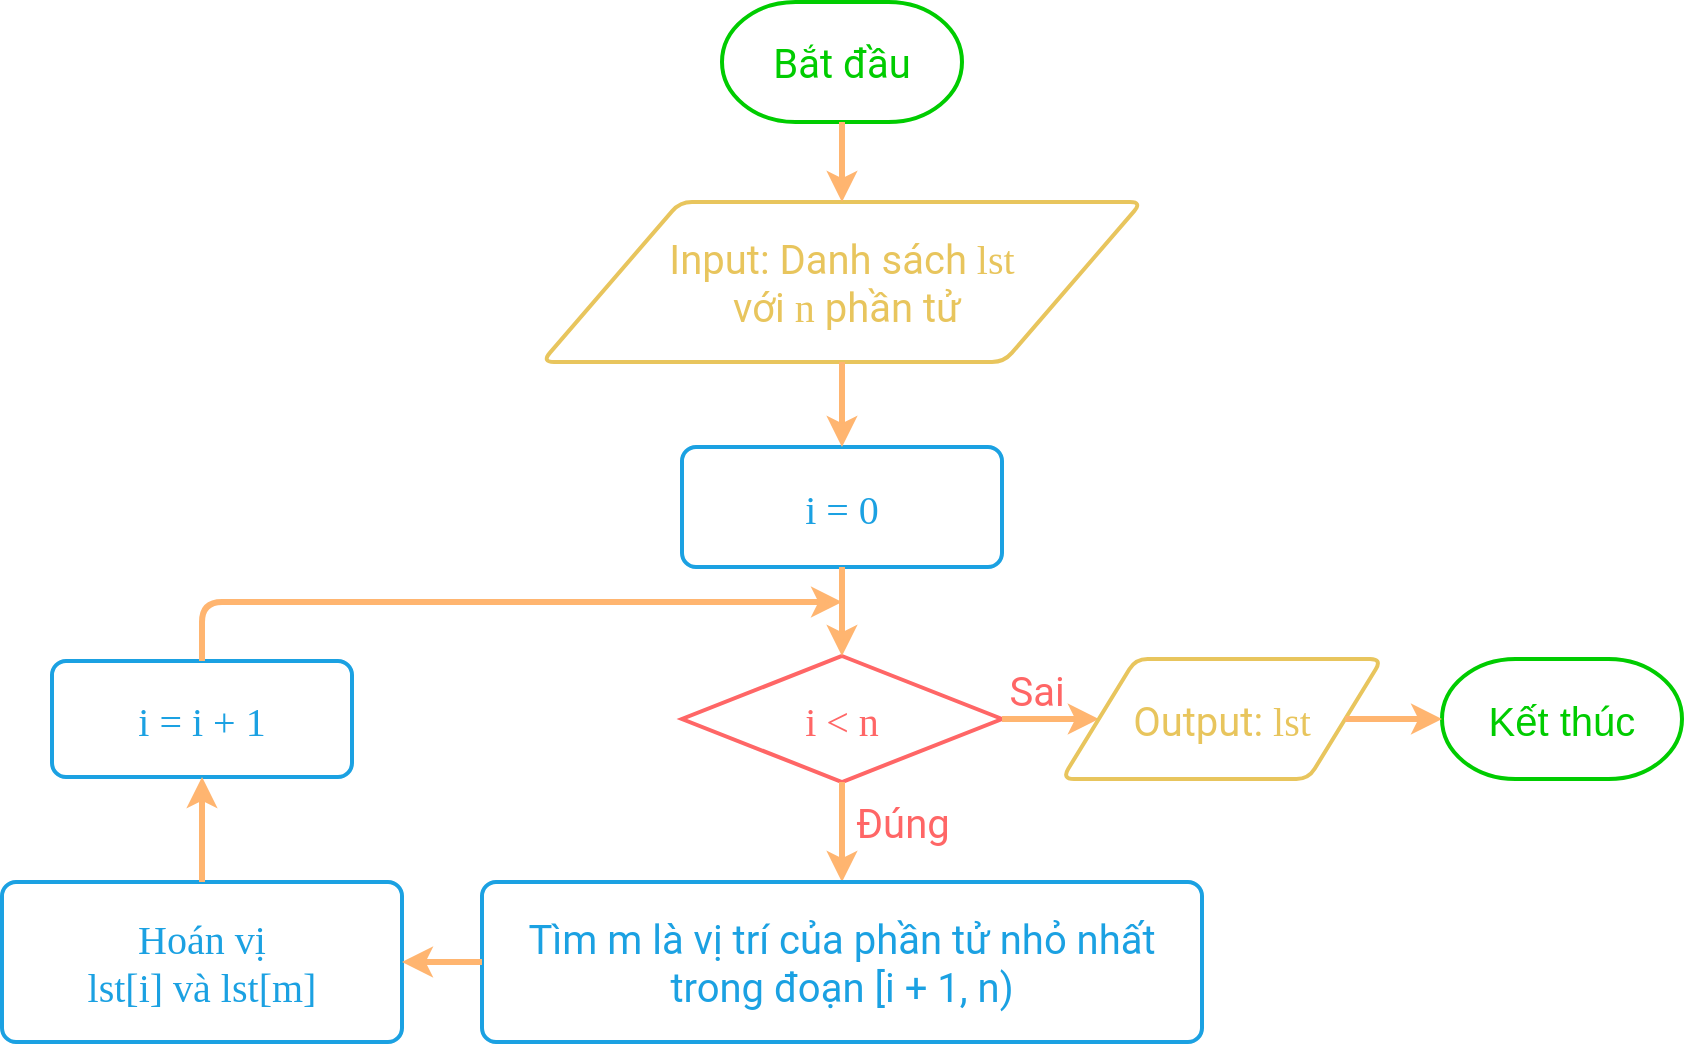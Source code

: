 <mxfile version="20.6.2" type="device" pages="8"><diagram name="SelectionSort" id="GPRWNofgy8FLtJxIam--"><mxGraphModel dx="2233" dy="818" grid="1" gridSize="10" guides="1" tooltips="1" connect="1" arrows="1" fold="1" page="1" pageScale="1" pageWidth="827" pageHeight="1169" math="0" shadow="0"><root><mxCell id="FcQ-IKqGeZoEcgifagWt-0"/><mxCell id="FcQ-IKqGeZoEcgifagWt-1" parent="FcQ-IKqGeZoEcgifagWt-0"/><mxCell id="FcQ-IKqGeZoEcgifagWt-2" value="Bắt đầu" style="strokeWidth=2;html=1;shape=mxgraph.flowchart.terminator;whiteSpace=wrap;fontSize=20;fontFamily=Roboto;fontSource=https%3A%2F%2Ffonts.google.com%2Fspecimen%2FRoboto;strokeColor=#00CC00;fontColor=#00CC00;fillColor=none;" parent="FcQ-IKqGeZoEcgifagWt-1" vertex="1"><mxGeometry x="280" y="230" width="120" height="60" as="geometry"/></mxCell><mxCell id="FcQ-IKqGeZoEcgifagWt-3" value="Input: Danh sách &lt;font face=&quot;Consolas&quot;&gt;lst&lt;/font&gt;&lt;br&gt;&amp;nbsp;với &lt;font face=&quot;Consolas&quot;&gt;n&lt;/font&gt; phần tử" style="shape=parallelogram;html=1;strokeWidth=2;perimeter=parallelogramPerimeter;whiteSpace=wrap;rounded=1;arcSize=12;size=0.23;fontSize=20;fontFamily=Roboto;fontSource=https%3A%2F%2Ffonts.google.com%2Fspecimen%2FRoboto;strokeColor=#E8C55D;fillColor=none;gradientColor=#ffd966;fontColor=#E8C55D;" parent="FcQ-IKqGeZoEcgifagWt-1" vertex="1"><mxGeometry x="190" y="330" width="300" height="80" as="geometry"/></mxCell><mxCell id="FcQ-IKqGeZoEcgifagWt-4" value="i = 0" style="rounded=1;whiteSpace=wrap;html=1;absoluteArcSize=1;arcSize=14;strokeWidth=2;fontFamily=Consolas;fontSize=20;strokeColor=#1BA1E2;fontColor=#1BA1E2;fillColor=none;" parent="FcQ-IKqGeZoEcgifagWt-1" vertex="1"><mxGeometry x="260" y="452.5" width="160" height="60" as="geometry"/></mxCell><mxCell id="FcQ-IKqGeZoEcgifagWt-5" value="" style="endArrow=classic;html=1;fontFamily=Roboto;fontSource=https%3A%2F%2Ffonts.google.com%2Fspecimen%2FRoboto;fontSize=20;strokeWidth=3;fillColor=#a20025;strokeColor=#FFB570;exitX=0.5;exitY=1;exitDx=0;exitDy=0;exitPerimeter=0;entryX=0.5;entryY=0;entryDx=0;entryDy=0;" parent="FcQ-IKqGeZoEcgifagWt-1" source="FcQ-IKqGeZoEcgifagWt-2" target="FcQ-IKqGeZoEcgifagWt-3" edge="1"><mxGeometry width="50" height="50" relative="1" as="geometry"><mxPoint x="560" y="590" as="sourcePoint"/><mxPoint x="330" y="290" as="targetPoint"/></mxGeometry></mxCell><mxCell id="FcQ-IKqGeZoEcgifagWt-6" value="" style="endArrow=classic;html=1;fontFamily=Roboto;fontSource=https%3A%2F%2Ffonts.google.com%2Fspecimen%2FRoboto;fontSize=20;strokeWidth=3;fillColor=#a20025;strokeColor=#FFB570;exitX=0.5;exitY=1;exitDx=0;exitDy=0;entryX=0.5;entryY=0;entryDx=0;entryDy=0;" parent="FcQ-IKqGeZoEcgifagWt-1" source="FcQ-IKqGeZoEcgifagWt-3" target="FcQ-IKqGeZoEcgifagWt-4" edge="1"><mxGeometry width="50" height="50" relative="1" as="geometry"><mxPoint x="550" y="400" as="sourcePoint"/><mxPoint x="550" y="460" as="targetPoint"/></mxGeometry></mxCell><mxCell id="FcQ-IKqGeZoEcgifagWt-9" value="i &amp;lt; n" style="strokeWidth=2;html=1;shape=mxgraph.flowchart.decision;whiteSpace=wrap;fontFamily=Consolas;fontSize=20;strokeColor=#FF6666;fontColor=#FF6666;fillColor=none;" parent="FcQ-IKqGeZoEcgifagWt-1" vertex="1"><mxGeometry x="260" y="557" width="160" height="63" as="geometry"/></mxCell><mxCell id="FcQ-IKqGeZoEcgifagWt-10" value="" style="endArrow=classic;html=1;fontFamily=Roboto;fontSource=https%3A%2F%2Ffonts.google.com%2Fspecimen%2FRoboto;fontSize=20;strokeWidth=3;fillColor=#a20025;strokeColor=#FFB570;exitX=0.5;exitY=1;exitDx=0;exitDy=0;entryX=0.5;entryY=0;entryDx=0;entryDy=0;entryPerimeter=0;" parent="FcQ-IKqGeZoEcgifagWt-1" source="FcQ-IKqGeZoEcgifagWt-4" target="FcQ-IKqGeZoEcgifagWt-9" edge="1"><mxGeometry width="50" height="50" relative="1" as="geometry"><mxPoint x="339.5" y="625" as="sourcePoint"/><mxPoint x="339.5" y="685" as="targetPoint"/></mxGeometry></mxCell><mxCell id="FcQ-IKqGeZoEcgifagWt-13" value="Kết thúc" style="strokeWidth=2;html=1;shape=mxgraph.flowchart.terminator;whiteSpace=wrap;fontSize=20;strokeColor=#00CC00;fontColor=#00CC00;fillColor=none;" parent="FcQ-IKqGeZoEcgifagWt-1" vertex="1"><mxGeometry x="640" y="558.5" width="120" height="60" as="geometry"/></mxCell><mxCell id="FcQ-IKqGeZoEcgifagWt-15" value="i = i + 1" style="rounded=1;whiteSpace=wrap;html=1;absoluteArcSize=1;arcSize=14;strokeWidth=2;fontFamily=Consolas;fontSize=20;strokeColor=#1BA1E2;fontColor=#1BA1E2;fillColor=none;" parent="FcQ-IKqGeZoEcgifagWt-1" vertex="1"><mxGeometry x="-55" y="559.5" width="150" height="58" as="geometry"/></mxCell><mxCell id="FcQ-IKqGeZoEcgifagWt-16" value="" style="endArrow=classic;html=1;fontFamily=Roboto;fontSource=https%3A%2F%2Ffonts.google.com%2Fspecimen%2FRoboto;fontSize=20;strokeWidth=3;fillColor=#a20025;strokeColor=#FFB570;exitX=0.5;exitY=0;exitDx=0;exitDy=0;" parent="FcQ-IKqGeZoEcgifagWt-1" source="FcQ-IKqGeZoEcgifagWt-15" edge="1"><mxGeometry width="50" height="50" relative="1" as="geometry"><mxPoint x="125" y="550" as="sourcePoint"/><mxPoint x="340" y="530" as="targetPoint"/><Array as="points"><mxPoint x="20" y="530"/></Array></mxGeometry></mxCell><mxCell id="FcQ-IKqGeZoEcgifagWt-18" value="" style="endArrow=classic;html=1;fontFamily=Roboto;fontSource=https%3A%2F%2Ffonts.google.com%2Fspecimen%2FRoboto;fontSize=20;strokeWidth=3;fillColor=#a20025;strokeColor=#FFB570;exitX=0.5;exitY=1;exitDx=0;exitDy=0;entryX=0.5;entryY=0;entryDx=0;entryDy=0;exitPerimeter=0;" parent="FcQ-IKqGeZoEcgifagWt-1" source="FcQ-IKqGeZoEcgifagWt-9" target="9K2SOiTvci6g_OYoI1nr-0" edge="1"><mxGeometry width="50" height="50" relative="1" as="geometry"><mxPoint x="350" y="510" as="sourcePoint"/><mxPoint x="340" y="670" as="targetPoint"/></mxGeometry></mxCell><mxCell id="FcQ-IKqGeZoEcgifagWt-19" value="Đúng" style="edgeLabel;html=1;align=center;verticalAlign=middle;resizable=0;points=[];fontFamily=Roboto;fontSource=https%3A%2F%2Ffonts.google.com%2Fspecimen%2FRoboto;fontSize=20;fontColor=#FF6666;labelBackgroundColor=none;" parent="FcQ-IKqGeZoEcgifagWt-1" vertex="1" connectable="0"><mxGeometry x="370.0" y="640.002" as="geometry"/></mxCell><mxCell id="FcQ-IKqGeZoEcgifagWt-20" value="" style="endArrow=classic;html=1;fontFamily=Roboto;fontSource=https%3A%2F%2Ffonts.google.com%2Fspecimen%2FRoboto;fontSize=20;strokeWidth=3;fillColor=#a20025;strokeColor=#FFB570;exitX=1;exitY=0.5;exitDx=0;exitDy=0;exitPerimeter=0;entryX=0;entryY=0.5;entryDx=0;entryDy=0;" parent="FcQ-IKqGeZoEcgifagWt-1" source="FcQ-IKqGeZoEcgifagWt-9" target="9K2SOiTvci6g_OYoI1nr-6" edge="1"><mxGeometry width="50" height="50" relative="1" as="geometry"><mxPoint x="350" y="625" as="sourcePoint"/><mxPoint x="720" y="630" as="targetPoint"/><Array as="points"/></mxGeometry></mxCell><mxCell id="FcQ-IKqGeZoEcgifagWt-21" value="&lt;font face=&quot;Roboto&quot; data-font-src=&quot;https://fonts.google.com/specimen/Roboto&quot; style=&quot;font-size: 20px&quot;&gt;Sai&lt;/font&gt;" style="edgeLabel;html=1;align=center;verticalAlign=middle;resizable=0;points=[];fontColor=#FF6666;labelBackgroundColor=none;" parent="FcQ-IKqGeZoEcgifagWt-20" vertex="1" connectable="0"><mxGeometry x="-0.395" y="-1" relative="1" as="geometry"><mxPoint x="2" y="-16" as="offset"/></mxGeometry></mxCell><mxCell id="9K2SOiTvci6g_OYoI1nr-0" value="Tìm m là vị trí của phần tử nhỏ nhất trong đoạn [i + 1, n)" style="rounded=1;whiteSpace=wrap;html=1;absoluteArcSize=1;arcSize=14;strokeWidth=2;fontFamily=Roboto;fontSize=20;strokeColor=#1BA1E2;fontColor=#1BA1E2;fillColor=none;fontSource=https%3A%2F%2Ffonts.googleapis.com%2Fcss%3Ffamily%3DRoboto;" parent="FcQ-IKqGeZoEcgifagWt-1" vertex="1"><mxGeometry x="160" y="670" width="360" height="80" as="geometry"/></mxCell><mxCell id="9K2SOiTvci6g_OYoI1nr-2" value="Hoán vị&lt;br&gt;lst[i] và lst[m]" style="rounded=1;whiteSpace=wrap;html=1;absoluteArcSize=1;arcSize=14;strokeWidth=2;fontFamily=Consolas;fontSize=20;strokeColor=#1BA1E2;fontColor=#1BA1E2;fillColor=none;" parent="FcQ-IKqGeZoEcgifagWt-1" vertex="1"><mxGeometry x="-80" y="670" width="200" height="80" as="geometry"/></mxCell><mxCell id="9K2SOiTvci6g_OYoI1nr-3" value="" style="endArrow=classic;html=1;fontFamily=Roboto;fontSource=https%3A%2F%2Ffonts.google.com%2Fspecimen%2FRoboto;fontSize=20;strokeWidth=3;fillColor=#a20025;strokeColor=#FFB570;entryX=1;entryY=0.5;entryDx=0;entryDy=0;exitX=0;exitY=0.5;exitDx=0;exitDy=0;" parent="FcQ-IKqGeZoEcgifagWt-1" source="9K2SOiTvci6g_OYoI1nr-0" target="9K2SOiTvci6g_OYoI1nr-2" edge="1"><mxGeometry width="50" height="50" relative="1" as="geometry"><mxPoint x="120" y="730" as="sourcePoint"/><mxPoint x="750" y="710" as="targetPoint"/></mxGeometry></mxCell><mxCell id="9K2SOiTvci6g_OYoI1nr-5" value="" style="endArrow=classic;html=1;fontFamily=Roboto;fontSource=https%3A%2F%2Ffonts.google.com%2Fspecimen%2FRoboto;fontSize=20;strokeWidth=3;fillColor=#a20025;strokeColor=#FFB570;exitX=0.5;exitY=0;exitDx=0;exitDy=0;entryX=0.5;entryY=1;entryDx=0;entryDy=0;" parent="FcQ-IKqGeZoEcgifagWt-1" source="9K2SOiTvci6g_OYoI1nr-2" target="FcQ-IKqGeZoEcgifagWt-15" edge="1"><mxGeometry width="50" height="50" relative="1" as="geometry"><mxPoint x="1241.6" y="800" as="sourcePoint"/><mxPoint x="750" y="710" as="targetPoint"/></mxGeometry></mxCell><mxCell id="9K2SOiTvci6g_OYoI1nr-6" value="Output: &lt;font face=&quot;Consolas&quot;&gt;lst&lt;/font&gt;" style="shape=parallelogram;html=1;strokeWidth=2;perimeter=parallelogramPerimeter;whiteSpace=wrap;rounded=1;arcSize=12;size=0.23;fontSize=20;fontFamily=Roboto;fontSource=https%3A%2F%2Ffonts.google.com%2Fspecimen%2FRoboto;strokeColor=#E8C55D;fillColor=none;gradientColor=#ffd966;fontColor=#E8C55D;" parent="FcQ-IKqGeZoEcgifagWt-1" vertex="1"><mxGeometry x="450" y="558.5" width="160" height="60" as="geometry"/></mxCell><mxCell id="9K2SOiTvci6g_OYoI1nr-7" value="" style="endArrow=classic;html=1;fontFamily=Roboto;fontSource=https%3A%2F%2Ffonts.google.com%2Fspecimen%2FRoboto;fontSize=20;strokeWidth=3;fillColor=#a20025;strokeColor=#FFB570;exitX=1;exitY=0.5;exitDx=0;exitDy=0;entryX=0;entryY=0.5;entryDx=0;entryDy=0;entryPerimeter=0;" parent="FcQ-IKqGeZoEcgifagWt-1" source="9K2SOiTvci6g_OYoI1nr-6" target="FcQ-IKqGeZoEcgifagWt-13" edge="1"><mxGeometry width="50" height="50" relative="1" as="geometry"><mxPoint x="350" y="410" as="sourcePoint"/><mxPoint x="740" y="590" as="targetPoint"/></mxGeometry></mxCell></root></mxGraphModel></diagram><diagram name="Selection sort demo" id="g52jE-6Veig9-7sEu9ij"><mxGraphModel dx="1406" dy="818" grid="1" gridSize="10" guides="1" tooltips="1" connect="1" arrows="1" fold="1" page="1" pageScale="1" pageWidth="850" pageHeight="1100" math="0" shadow="0"><root><mxCell id="NtU4ty9qqIFVhlCbAvxt-0"/><mxCell id="NtU4ty9qqIFVhlCbAvxt-1" parent="NtU4ty9qqIFVhlCbAvxt-0"/><mxCell id="NtU4ty9qqIFVhlCbAvxt-2" value="" style="rounded=1;whiteSpace=wrap;html=1;strokeWidth=2;fillColor=none;strokeColor=#5B9BD5;" parent="NtU4ty9qqIFVhlCbAvxt-1" vertex="1"><mxGeometry x="160" y="490" width="20" height="70" as="geometry"/></mxCell><mxCell id="NtU4ty9qqIFVhlCbAvxt-3" value="" style="rounded=1;whiteSpace=wrap;html=1;strokeWidth=2;fillColor=none;strokeColor=#5B9BD5;" parent="NtU4ty9qqIFVhlCbAvxt-1" vertex="1"><mxGeometry x="220" y="500" width="20" height="60" as="geometry"/></mxCell><mxCell id="NtU4ty9qqIFVhlCbAvxt-4" value="" style="rounded=1;whiteSpace=wrap;html=1;strokeWidth=2;fillColor=#f4b084;strokeColor=none;fontFamily=Segoe UI Variable Display;fontSize=16;" parent="NtU4ty9qqIFVhlCbAvxt-1" vertex="1"><mxGeometry x="250" y="510" width="20" height="50" as="geometry"/></mxCell><mxCell id="NtU4ty9qqIFVhlCbAvxt-5" value="" style="edgeStyle=segmentEdgeStyle;endArrow=blockThin;html=1;rounded=0;strokeWidth=3;strokeColor=#f4b084;startArrow=blockThin;startFill=1;endFill=1;" parent="NtU4ty9qqIFVhlCbAvxt-1" edge="1"><mxGeometry width="50" height="50" relative="1" as="geometry"><mxPoint x="260" y="560" as="sourcePoint"/><mxPoint x="170" y="560" as="targetPoint"/><Array as="points"><mxPoint x="260" y="590"/><mxPoint x="170" y="590"/></Array></mxGeometry></mxCell><mxCell id="NtU4ty9qqIFVhlCbAvxt-6" value="" style="rounded=1;whiteSpace=wrap;html=1;strokeWidth=2;fillColor=#FFE599;strokeColor=none;" parent="NtU4ty9qqIFVhlCbAvxt-1" vertex="1"><mxGeometry x="130" y="520" width="20" height="40" as="geometry"/></mxCell><mxCell id="NtU4ty9qqIFVhlCbAvxt-7" value="" style="rounded=1;whiteSpace=wrap;html=1;strokeWidth=2;fillColor=#FFE599;strokeColor=none;" parent="NtU4ty9qqIFVhlCbAvxt-1" vertex="1"><mxGeometry x="100" y="530" width="20" height="30" as="geometry"/></mxCell><mxCell id="NtU4ty9qqIFVhlCbAvxt-8" value="" style="rounded=1;whiteSpace=wrap;html=1;strokeWidth=2;fillColor=#FFE599;strokeColor=none;" parent="NtU4ty9qqIFVhlCbAvxt-1" vertex="1"><mxGeometry x="70" y="540" width="20" height="20" as="geometry"/></mxCell><mxCell id="NtU4ty9qqIFVhlCbAvxt-9" value="" style="rounded=1;whiteSpace=wrap;html=1;strokeWidth=2;fillColor=none;strokeColor=#5B9BD5;" parent="NtU4ty9qqIFVhlCbAvxt-1" vertex="1"><mxGeometry x="190" y="475" width="20" height="85" as="geometry"/></mxCell><mxCell id="NtU4ty9qqIFVhlCbAvxt-10" value="" style="rounded=1;whiteSpace=wrap;html=1;strokeWidth=2;fillColor=none;strokeColor=#5B9BD5;" parent="NtU4ty9qqIFVhlCbAvxt-1" vertex="1"><mxGeometry x="280" y="480" width="20" height="80" as="geometry"/></mxCell><mxCell id="NtU4ty9qqIFVhlCbAvxt-11" value="" style="rounded=1;whiteSpace=wrap;html=1;strokeWidth=2;fillColor=none;strokeColor=#5B9BD5;" parent="NtU4ty9qqIFVhlCbAvxt-1" vertex="1"><mxGeometry x="310" y="490" width="20" height="70" as="geometry"/></mxCell><mxCell id="NtU4ty9qqIFVhlCbAvxt-12" value="&lt;font&gt;min&lt;/font&gt;" style="text;html=1;strokeColor=none;fillColor=none;align=center;verticalAlign=middle;whiteSpace=wrap;rounded=0;fontFamily=Segoe UI Variable Display;fontSize=16;fontColor=#f4b084;" parent="NtU4ty9qqIFVhlCbAvxt-1" vertex="1"><mxGeometry x="245" y="490" width="30" height="20" as="geometry"/></mxCell><mxCell id="NtU4ty9qqIFVhlCbAvxt-13" value="" style="rounded=1;whiteSpace=wrap;html=1;strokeWidth=2;fillColor=none;strokeColor=#5B9BD5;" parent="NtU4ty9qqIFVhlCbAvxt-1" vertex="1"><mxGeometry x="250" y="625" width="20" height="70" as="geometry"/></mxCell><mxCell id="NtU4ty9qqIFVhlCbAvxt-14" value="" style="rounded=1;whiteSpace=wrap;html=1;strokeWidth=2;fillColor=none;strokeColor=#5B9BD5;" parent="NtU4ty9qqIFVhlCbAvxt-1" vertex="1"><mxGeometry x="220" y="635" width="20" height="60" as="geometry"/></mxCell><mxCell id="NtU4ty9qqIFVhlCbAvxt-16" value="" style="rounded=1;whiteSpace=wrap;html=1;strokeWidth=2;fillColor=#FFE599;strokeColor=none;" parent="NtU4ty9qqIFVhlCbAvxt-1" vertex="1"><mxGeometry x="130" y="655" width="20" height="40" as="geometry"/></mxCell><mxCell id="NtU4ty9qqIFVhlCbAvxt-17" value="" style="rounded=1;whiteSpace=wrap;html=1;strokeWidth=2;fillColor=#FFE599;strokeColor=none;" parent="NtU4ty9qqIFVhlCbAvxt-1" vertex="1"><mxGeometry x="100" y="665" width="20" height="30" as="geometry"/></mxCell><mxCell id="NtU4ty9qqIFVhlCbAvxt-18" value="" style="rounded=1;whiteSpace=wrap;html=1;strokeWidth=2;fillColor=#FFE599;strokeColor=none;" parent="NtU4ty9qqIFVhlCbAvxt-1" vertex="1"><mxGeometry x="70" y="675" width="20" height="20" as="geometry"/></mxCell><mxCell id="NtU4ty9qqIFVhlCbAvxt-19" value="" style="rounded=1;whiteSpace=wrap;html=1;strokeWidth=2;fillColor=none;strokeColor=#5B9BD5;" parent="NtU4ty9qqIFVhlCbAvxt-1" vertex="1"><mxGeometry x="190" y="610" width="20" height="85" as="geometry"/></mxCell><mxCell id="NtU4ty9qqIFVhlCbAvxt-20" value="" style="rounded=1;whiteSpace=wrap;html=1;strokeWidth=2;fillColor=none;strokeColor=#5B9BD5;" parent="NtU4ty9qqIFVhlCbAvxt-1" vertex="1"><mxGeometry x="280" y="615" width="20" height="80" as="geometry"/></mxCell><mxCell id="NtU4ty9qqIFVhlCbAvxt-21" value="" style="rounded=1;whiteSpace=wrap;html=1;strokeWidth=2;fillColor=none;strokeColor=#5B9BD5;" parent="NtU4ty9qqIFVhlCbAvxt-1" vertex="1"><mxGeometry x="310" y="625" width="20" height="70" as="geometry"/></mxCell><mxCell id="NtU4ty9qqIFVhlCbAvxt-23" value="" style="rounded=1;whiteSpace=wrap;html=1;strokeWidth=2;fillColor=#f4b084;strokeColor=none;fontFamily=Segoe UI Variable Display;fontSize=16;" parent="NtU4ty9qqIFVhlCbAvxt-1" vertex="1"><mxGeometry x="160" y="645" width="20" height="50" as="geometry"/></mxCell><mxCell id="NtU4ty9qqIFVhlCbAvxt-24" value="&lt;font&gt;min&lt;/font&gt;" style="text;html=1;strokeColor=none;fillColor=none;align=center;verticalAlign=middle;whiteSpace=wrap;rounded=0;fontFamily=Segoe UI Variable Display;fontSize=16;fontColor=#f4b084;" parent="NtU4ty9qqIFVhlCbAvxt-1" vertex="1"><mxGeometry x="155" y="625" width="30" height="20" as="geometry"/></mxCell><mxCell id="kGoB8uYzbpZjPzcJLsVI-0" value="" style="shape=curlyBracket;whiteSpace=wrap;html=1;rounded=1;strokeColor=#FFD966;fillColor=none;rotation=-90;" parent="NtU4ty9qqIFVhlCbAvxt-1" vertex="1"><mxGeometry x="113.13" y="651.88" width="20" height="115" as="geometry"/></mxCell><mxCell id="kGoB8uYzbpZjPzcJLsVI-1" value="" style="shape=curlyBracket;whiteSpace=wrap;html=1;rounded=1;strokeColor=#5B9BD5;fillColor=none;rotation=-90;" parent="NtU4ty9qqIFVhlCbAvxt-1" vertex="1"><mxGeometry x="251.56" y="630.32" width="20" height="158.12" as="geometry"/></mxCell><mxCell id="kGoB8uYzbpZjPzcJLsVI-2" value="&lt;font&gt;already sorted&lt;/font&gt;" style="text;html=1;strokeColor=none;fillColor=none;align=center;verticalAlign=middle;whiteSpace=wrap;rounded=0;fontFamily=Segoe UI Variable Display;fontSize=16;fontColor=#FFD966;" parent="NtU4ty9qqIFVhlCbAvxt-1" vertex="1"><mxGeometry x="60" y="720" width="120" height="20" as="geometry"/></mxCell><mxCell id="kGoB8uYzbpZjPzcJLsVI-3" value="&lt;font&gt;not yet sorted&lt;/font&gt;" style="text;html=1;strokeColor=none;fillColor=none;align=center;verticalAlign=middle;whiteSpace=wrap;rounded=0;fontFamily=Segoe UI Variable Display;fontSize=16;fontColor=#5B9BD5;" parent="NtU4ty9qqIFVhlCbAvxt-1" vertex="1"><mxGeometry x="185" y="720" width="155" height="20" as="geometry"/></mxCell></root></mxGraphModel></diagram><diagram name="InsertionSort" id="SwUpyHYfD81hnFc9gRrH"><mxGraphModel dx="2249" dy="857" grid="1" gridSize="10" guides="1" tooltips="1" connect="1" arrows="1" fold="1" page="1" pageScale="1" pageWidth="827" pageHeight="1169" math="0" shadow="0"><root><mxCell id="n8hGxBmvuxmy6V2A315W-0"/><mxCell id="n8hGxBmvuxmy6V2A315W-1" parent="n8hGxBmvuxmy6V2A315W-0"/><mxCell id="n8hGxBmvuxmy6V2A315W-2" value="Bắt đầu" style="strokeWidth=2;html=1;shape=mxgraph.flowchart.terminator;whiteSpace=wrap;fontSize=20;fontFamily=Roboto;fontSource=https%3A%2F%2Ffonts.google.com%2Fspecimen%2FRoboto;strokeColor=#00CC00;fontColor=#00CC00;fillColor=none;" parent="n8hGxBmvuxmy6V2A315W-1" vertex="1"><mxGeometry x="280" y="230" width="120" height="60" as="geometry"/></mxCell><mxCell id="n8hGxBmvuxmy6V2A315W-3" value="Input: Danh sách &lt;font face=&quot;Consolas&quot;&gt;lst&lt;/font&gt;&lt;br&gt;&amp;nbsp;với &lt;font face=&quot;Consolas&quot;&gt;n&lt;/font&gt; phần tử" style="shape=parallelogram;html=1;strokeWidth=2;perimeter=parallelogramPerimeter;whiteSpace=wrap;rounded=1;arcSize=12;size=0.23;fontSize=20;fontFamily=Roboto;fontSource=https%3A%2F%2Ffonts.google.com%2Fspecimen%2FRoboto;strokeColor=#E8C55D;fillColor=none;gradientColor=#ffd966;fontColor=#E8C55D;" parent="n8hGxBmvuxmy6V2A315W-1" vertex="1"><mxGeometry x="190" y="330" width="300" height="80" as="geometry"/></mxCell><mxCell id="n8hGxBmvuxmy6V2A315W-4" value="i = 1" style="rounded=1;whiteSpace=wrap;html=1;absoluteArcSize=1;arcSize=14;strokeWidth=2;fontFamily=Consolas;fontSize=20;strokeColor=#1BA1E2;fontColor=#1BA1E2;fillColor=none;" parent="n8hGxBmvuxmy6V2A315W-1" vertex="1"><mxGeometry x="260" y="452.5" width="160" height="60" as="geometry"/></mxCell><mxCell id="n8hGxBmvuxmy6V2A315W-5" value="" style="endArrow=classic;html=1;fontFamily=Roboto;fontSource=https%3A%2F%2Ffonts.google.com%2Fspecimen%2FRoboto;fontSize=20;strokeWidth=3;fillColor=#a20025;strokeColor=#FFB570;exitX=0.5;exitY=1;exitDx=0;exitDy=0;exitPerimeter=0;entryX=0.5;entryY=0;entryDx=0;entryDy=0;" parent="n8hGxBmvuxmy6V2A315W-1" source="n8hGxBmvuxmy6V2A315W-2" target="n8hGxBmvuxmy6V2A315W-3" edge="1"><mxGeometry width="50" height="50" relative="1" as="geometry"><mxPoint x="560" y="590" as="sourcePoint"/><mxPoint x="330" y="290" as="targetPoint"/></mxGeometry></mxCell><mxCell id="n8hGxBmvuxmy6V2A315W-6" value="" style="endArrow=classic;html=1;fontFamily=Roboto;fontSource=https%3A%2F%2Ffonts.google.com%2Fspecimen%2FRoboto;fontSize=20;strokeWidth=3;fillColor=#a20025;strokeColor=#FFB570;exitX=0.5;exitY=1;exitDx=0;exitDy=0;entryX=0.5;entryY=0;entryDx=0;entryDy=0;" parent="n8hGxBmvuxmy6V2A315W-1" source="n8hGxBmvuxmy6V2A315W-3" target="n8hGxBmvuxmy6V2A315W-4" edge="1"><mxGeometry width="50" height="50" relative="1" as="geometry"><mxPoint x="550" y="400" as="sourcePoint"/><mxPoint x="550" y="460" as="targetPoint"/></mxGeometry></mxCell><mxCell id="n8hGxBmvuxmy6V2A315W-7" value="i &amp;lt; n" style="strokeWidth=2;html=1;shape=mxgraph.flowchart.decision;whiteSpace=wrap;fontFamily=Consolas;fontSize=20;strokeColor=#FF6666;fontColor=#FF6666;fillColor=none;" parent="n8hGxBmvuxmy6V2A315W-1" vertex="1"><mxGeometry x="260" y="557" width="160" height="63" as="geometry"/></mxCell><mxCell id="n8hGxBmvuxmy6V2A315W-8" value="" style="endArrow=classic;html=1;fontFamily=Roboto;fontSource=https%3A%2F%2Ffonts.google.com%2Fspecimen%2FRoboto;fontSize=20;strokeWidth=3;fillColor=#a20025;strokeColor=#FFB570;exitX=0.5;exitY=1;exitDx=0;exitDy=0;entryX=0.5;entryY=0;entryDx=0;entryDy=0;entryPerimeter=0;" parent="n8hGxBmvuxmy6V2A315W-1" source="n8hGxBmvuxmy6V2A315W-4" target="n8hGxBmvuxmy6V2A315W-7" edge="1"><mxGeometry width="50" height="50" relative="1" as="geometry"><mxPoint x="339.5" y="625" as="sourcePoint"/><mxPoint x="339.5" y="685" as="targetPoint"/></mxGeometry></mxCell><mxCell id="n8hGxBmvuxmy6V2A315W-9" value="Kết thúc" style="strokeWidth=2;html=1;shape=mxgraph.flowchart.terminator;whiteSpace=wrap;fontSize=20;strokeColor=#00CC00;fontColor=#00CC00;fillColor=none;" parent="n8hGxBmvuxmy6V2A315W-1" vertex="1"><mxGeometry x="660" y="558.5" width="120" height="60" as="geometry"/></mxCell><mxCell id="n8hGxBmvuxmy6V2A315W-10" value="i = i + 1" style="rounded=1;whiteSpace=wrap;html=1;absoluteArcSize=1;arcSize=14;strokeWidth=2;fontFamily=Consolas;fontSize=20;strokeColor=#1BA1E2;fontColor=#1BA1E2;fillColor=none;" parent="n8hGxBmvuxmy6V2A315W-1" vertex="1"><mxGeometry x="-120" y="670" width="150" height="58" as="geometry"/></mxCell><mxCell id="n8hGxBmvuxmy6V2A315W-11" value="" style="endArrow=classic;html=1;fontFamily=Roboto;fontSource=https%3A%2F%2Ffonts.google.com%2Fspecimen%2FRoboto;fontSize=20;strokeWidth=3;fillColor=#a20025;strokeColor=#FFB570;exitX=0.5;exitY=0;exitDx=0;exitDy=0;" parent="n8hGxBmvuxmy6V2A315W-1" source="n8hGxBmvuxmy6V2A315W-10" edge="1"><mxGeometry width="50" height="50" relative="1" as="geometry"><mxPoint x="125" y="550" as="sourcePoint"/><mxPoint x="340" y="530" as="targetPoint"/><Array as="points"><mxPoint x="-45" y="530"/></Array></mxGeometry></mxCell><mxCell id="n8hGxBmvuxmy6V2A315W-12" value="" style="endArrow=classic;html=1;fontFamily=Roboto;fontSource=https%3A%2F%2Ffonts.google.com%2Fspecimen%2FRoboto;fontSize=20;strokeWidth=3;fillColor=#a20025;strokeColor=#FFB570;exitX=0.5;exitY=1;exitDx=0;exitDy=0;entryX=0.5;entryY=0;entryDx=0;entryDy=0;exitPerimeter=0;" parent="n8hGxBmvuxmy6V2A315W-1" source="n8hGxBmvuxmy6V2A315W-7" target="n8hGxBmvuxmy6V2A315W-24" edge="1"><mxGeometry width="50" height="50" relative="1" as="geometry"><mxPoint x="350" y="510" as="sourcePoint"/><mxPoint x="340" y="670" as="targetPoint"/></mxGeometry></mxCell><mxCell id="n8hGxBmvuxmy6V2A315W-13" value="Đúng" style="edgeLabel;html=1;align=center;verticalAlign=middle;resizable=0;points=[];fontFamily=Roboto;fontSource=https%3A%2F%2Ffonts.google.com%2Fspecimen%2FRoboto;fontSize=20;fontColor=#FF6666;labelBackgroundColor=none;" parent="n8hGxBmvuxmy6V2A315W-1" vertex="1" connectable="0"><mxGeometry x="370.0" y="640.002" as="geometry"/></mxCell><mxCell id="n8hGxBmvuxmy6V2A315W-14" value="" style="endArrow=classic;html=1;fontFamily=Roboto;fontSource=https%3A%2F%2Ffonts.google.com%2Fspecimen%2FRoboto;fontSize=20;strokeWidth=3;fillColor=#a20025;strokeColor=#FFB570;exitX=1;exitY=0.5;exitDx=0;exitDy=0;exitPerimeter=0;entryX=0;entryY=0.5;entryDx=0;entryDy=0;" parent="n8hGxBmvuxmy6V2A315W-1" source="n8hGxBmvuxmy6V2A315W-7" target="n8hGxBmvuxmy6V2A315W-20" edge="1"><mxGeometry width="50" height="50" relative="1" as="geometry"><mxPoint x="350" y="625" as="sourcePoint"/><mxPoint x="720" y="630" as="targetPoint"/><Array as="points"/></mxGeometry></mxCell><mxCell id="n8hGxBmvuxmy6V2A315W-15" value="&lt;font face=&quot;Roboto&quot; data-font-src=&quot;https://fonts.google.com/specimen/Roboto&quot; style=&quot;font-size: 20px&quot;&gt;Sai&lt;/font&gt;" style="edgeLabel;html=1;align=center;verticalAlign=middle;resizable=0;points=[];fontColor=#FF6666;labelBackgroundColor=none;" parent="n8hGxBmvuxmy6V2A315W-14" vertex="1" connectable="0"><mxGeometry x="-0.395" y="-1" relative="1" as="geometry"><mxPoint x="2" y="-16" as="offset"/></mxGeometry></mxCell><mxCell id="n8hGxBmvuxmy6V2A315W-17" value="lst[j + 1] = tmp" style="rounded=1;whiteSpace=wrap;html=1;absoluteArcSize=1;arcSize=14;strokeWidth=2;fontFamily=Consolas;fontSize=20;strokeColor=#1BA1E2;fontColor=#1BA1E2;fillColor=none;" parent="n8hGxBmvuxmy6V2A315W-1" vertex="1"><mxGeometry x="-150" y="780" width="210" height="80" as="geometry"/></mxCell><mxCell id="n8hGxBmvuxmy6V2A315W-18" value="" style="endArrow=classic;html=1;fontFamily=Roboto;fontSource=https%3A%2F%2Ffonts.google.com%2Fspecimen%2FRoboto;fontSize=20;strokeWidth=3;fillColor=#a20025;strokeColor=#FFB570;entryX=0.5;entryY=0;entryDx=0;entryDy=0;exitX=0.5;exitY=1;exitDx=0;exitDy=0;" parent="n8hGxBmvuxmy6V2A315W-1" source="n8hGxBmvuxmy6V2A315W-24" target="n8hGxBmvuxmy6V2A315W-23" edge="1"><mxGeometry width="50" height="50" relative="1" as="geometry"><mxPoint x="120" y="730" as="sourcePoint"/><mxPoint x="750" y="710" as="targetPoint"/></mxGeometry></mxCell><mxCell id="n8hGxBmvuxmy6V2A315W-19" value="" style="endArrow=classic;html=1;fontFamily=Roboto;fontSource=https%3A%2F%2Ffonts.google.com%2Fspecimen%2FRoboto;fontSize=20;strokeWidth=3;fillColor=#a20025;strokeColor=#FFB570;exitX=0.5;exitY=0;exitDx=0;exitDy=0;entryX=0.5;entryY=1;entryDx=0;entryDy=0;" parent="n8hGxBmvuxmy6V2A315W-1" source="n8hGxBmvuxmy6V2A315W-17" target="n8hGxBmvuxmy6V2A315W-10" edge="1"><mxGeometry width="50" height="50" relative="1" as="geometry"><mxPoint x="1241.6" y="800" as="sourcePoint"/><mxPoint x="750" y="710" as="targetPoint"/></mxGeometry></mxCell><mxCell id="n8hGxBmvuxmy6V2A315W-20" value="Output:&amp;nbsp;&lt;font face=&quot;Consolas&quot;&gt;lst&lt;/font&gt;" style="shape=parallelogram;html=1;strokeWidth=2;perimeter=parallelogramPerimeter;whiteSpace=wrap;rounded=1;arcSize=12;size=0.23;fontSize=20;fontFamily=Roboto;fontSource=https%3A%2F%2Ffonts.google.com%2Fspecimen%2FRoboto;strokeColor=#E8C55D;fillColor=none;gradientColor=#ffd966;fontColor=#E8C55D;" parent="n8hGxBmvuxmy6V2A315W-1" vertex="1"><mxGeometry x="460" y="558.5" width="170" height="60" as="geometry"/></mxCell><mxCell id="n8hGxBmvuxmy6V2A315W-21" value="" style="endArrow=classic;html=1;fontFamily=Roboto;fontSource=https%3A%2F%2Ffonts.google.com%2Fspecimen%2FRoboto;fontSize=20;strokeWidth=3;fillColor=#a20025;strokeColor=#FFB570;exitX=1;exitY=0.5;exitDx=0;exitDy=0;entryX=0;entryY=0.5;entryDx=0;entryDy=0;entryPerimeter=0;" parent="n8hGxBmvuxmy6V2A315W-1" source="n8hGxBmvuxmy6V2A315W-20" target="n8hGxBmvuxmy6V2A315W-9" edge="1"><mxGeometry width="50" height="50" relative="1" as="geometry"><mxPoint x="350" y="410" as="sourcePoint"/><mxPoint x="740" y="590" as="targetPoint"/></mxGeometry></mxCell><mxCell id="n8hGxBmvuxmy6V2A315W-23" value="Ứng với mỗi j chạy từ i - 1 về đầu danh sách,&lt;br&gt;dịch các phần tử lớn hơn &lt;font face=&quot;Consolas&quot;&gt;tmp&lt;/font&gt; qua phải một vị trí.&lt;br&gt;cho đến khi gặp phần tử không lớn hơn &lt;font face=&quot;Consolas&quot;&gt;tmp&lt;/font&gt;." style="rounded=1;whiteSpace=wrap;html=1;absoluteArcSize=1;arcSize=14;strokeWidth=2;fontFamily=Roboto;fontSize=20;strokeColor=#1BA1E2;fontColor=#1BA1E2;fillColor=none;fontSource=https%3A%2F%2Ffonts.googleapis.com%2Fcss%3Ffamily%3DRoboto;" parent="n8hGxBmvuxmy6V2A315W-1" vertex="1"><mxGeometry x="112" y="770" width="456" height="100" as="geometry"/></mxCell><mxCell id="n8hGxBmvuxmy6V2A315W-24" value="tmp = lst[i]" style="rounded=1;whiteSpace=wrap;html=1;absoluteArcSize=1;arcSize=14;strokeWidth=2;fontFamily=Consolas;fontSize=20;strokeColor=#1BA1E2;fontColor=#1BA1E2;fillColor=none;" parent="n8hGxBmvuxmy6V2A315W-1" vertex="1"><mxGeometry x="235" y="670" width="210" height="58" as="geometry"/></mxCell><mxCell id="n8hGxBmvuxmy6V2A315W-25" value="" style="endArrow=classic;html=1;fontFamily=Roboto;fontSource=https%3A%2F%2Ffonts.google.com%2Fspecimen%2FRoboto;fontSize=20;strokeWidth=3;fillColor=#a20025;strokeColor=#FFB570;entryX=1;entryY=0.5;entryDx=0;entryDy=0;exitX=0;exitY=0.5;exitDx=0;exitDy=0;" parent="n8hGxBmvuxmy6V2A315W-1" source="n8hGxBmvuxmy6V2A315W-23" target="n8hGxBmvuxmy6V2A315W-17" edge="1"><mxGeometry width="50" height="50" relative="1" as="geometry"><mxPoint x="350" y="738" as="sourcePoint"/><mxPoint x="350" y="790" as="targetPoint"/></mxGeometry></mxCell></root></mxGraphModel></diagram><diagram name="Insertion sort demo" id="RKlwTDB1rN8mqarC7UOR"><mxGraphModel dx="1406" dy="818" grid="1" gridSize="10" guides="1" tooltips="1" connect="1" arrows="1" fold="1" page="1" pageScale="1" pageWidth="850" pageHeight="1100" math="0" shadow="0"><root><mxCell id="29BRqAdNC4ewfQVRm0Ns-0"/><mxCell id="29BRqAdNC4ewfQVRm0Ns-1" parent="29BRqAdNC4ewfQVRm0Ns-0"/><mxCell id="29BRqAdNC4ewfQVRm0Ns-9" value="" style="rounded=1;whiteSpace=wrap;html=1;strokeWidth=2;fillColor=none;strokeColor=#5B9BD5;" parent="29BRqAdNC4ewfQVRm0Ns-1" vertex="1"><mxGeometry x="170" y="490" width="20" height="70" as="geometry"/></mxCell><mxCell id="29BRqAdNC4ewfQVRm0Ns-10" value="" style="rounded=1;whiteSpace=wrap;html=1;strokeWidth=2;fillColor=none;strokeColor=#5B9BD5;" parent="29BRqAdNC4ewfQVRm0Ns-1" vertex="1"><mxGeometry x="230" y="500" width="20" height="60" as="geometry"/></mxCell><mxCell id="29BRqAdNC4ewfQVRm0Ns-11" value="" style="rounded=1;whiteSpace=wrap;html=1;strokeWidth=2;fillColor=#f4b084;strokeColor=none;fontFamily=Segoe UI Variable Display;fontSize=16;" parent="29BRqAdNC4ewfQVRm0Ns-1" vertex="1"><mxGeometry x="260" y="510" width="20" height="50" as="geometry"/></mxCell><mxCell id="29BRqAdNC4ewfQVRm0Ns-12" value="" style="edgeStyle=segmentEdgeStyle;endArrow=classic;html=1;rounded=0;strokeWidth=3;strokeColor=#f4b084;startArrow=oval;startFill=1;" parent="29BRqAdNC4ewfQVRm0Ns-1" edge="1"><mxGeometry width="50" height="50" relative="1" as="geometry"><mxPoint x="270" y="570" as="sourcePoint"/><mxPoint x="160" y="560" as="targetPoint"/><Array as="points"><mxPoint x="270" y="590"/><mxPoint x="160" y="590"/></Array></mxGeometry></mxCell><mxCell id="29BRqAdNC4ewfQVRm0Ns-13" value="" style="rounded=1;whiteSpace=wrap;html=1;strokeWidth=2;fillColor=#FFE599;strokeColor=none;" parent="29BRqAdNC4ewfQVRm0Ns-1" vertex="1"><mxGeometry x="130" y="520" width="20" height="40" as="geometry"/></mxCell><mxCell id="29BRqAdNC4ewfQVRm0Ns-14" value="" style="rounded=1;whiteSpace=wrap;html=1;strokeWidth=2;fillColor=#FFE599;strokeColor=none;" parent="29BRqAdNC4ewfQVRm0Ns-1" vertex="1"><mxGeometry x="100" y="530" width="20" height="30" as="geometry"/></mxCell><mxCell id="29BRqAdNC4ewfQVRm0Ns-15" value="" style="rounded=1;whiteSpace=wrap;html=1;strokeWidth=2;fillColor=#FFE599;strokeColor=none;" parent="29BRqAdNC4ewfQVRm0Ns-1" vertex="1"><mxGeometry x="70" y="540" width="20" height="20" as="geometry"/></mxCell><mxCell id="29BRqAdNC4ewfQVRm0Ns-16" value="" style="rounded=1;whiteSpace=wrap;html=1;strokeWidth=2;fillColor=none;strokeColor=#5B9BD5;" parent="29BRqAdNC4ewfQVRm0Ns-1" vertex="1"><mxGeometry x="200" y="475" width="20" height="85" as="geometry"/></mxCell><mxCell id="29BRqAdNC4ewfQVRm0Ns-20" value="" style="rounded=1;whiteSpace=wrap;html=1;strokeWidth=2;fillColor=none;strokeColor=#5B9BD5;" parent="29BRqAdNC4ewfQVRm0Ns-1" vertex="1"><mxGeometry x="200" y="625" width="20" height="70" as="geometry"/></mxCell><mxCell id="29BRqAdNC4ewfQVRm0Ns-21" value="" style="rounded=1;whiteSpace=wrap;html=1;strokeWidth=2;fillColor=none;strokeColor=#5B9BD5;" parent="29BRqAdNC4ewfQVRm0Ns-1" vertex="1"><mxGeometry x="260" y="635" width="20" height="60" as="geometry"/></mxCell><mxCell id="29BRqAdNC4ewfQVRm0Ns-22" value="" style="rounded=1;whiteSpace=wrap;html=1;strokeWidth=2;fillColor=#f4b084;strokeColor=none;fontFamily=Segoe UI Variable Display;fontSize=16;" parent="29BRqAdNC4ewfQVRm0Ns-1" vertex="1"><mxGeometry x="165" y="645" width="20" height="50" as="geometry"/></mxCell><mxCell id="29BRqAdNC4ewfQVRm0Ns-23" value="" style="rounded=1;whiteSpace=wrap;html=1;strokeWidth=2;fillColor=#FFE599;strokeColor=none;" parent="29BRqAdNC4ewfQVRm0Ns-1" vertex="1"><mxGeometry x="130" y="655" width="20" height="40" as="geometry"/></mxCell><mxCell id="29BRqAdNC4ewfQVRm0Ns-24" value="" style="rounded=1;whiteSpace=wrap;html=1;strokeWidth=2;fillColor=#FFE599;strokeColor=none;" parent="29BRqAdNC4ewfQVRm0Ns-1" vertex="1"><mxGeometry x="100" y="665" width="20" height="30" as="geometry"/></mxCell><mxCell id="29BRqAdNC4ewfQVRm0Ns-25" value="" style="rounded=1;whiteSpace=wrap;html=1;strokeWidth=2;fillColor=#FFE599;strokeColor=none;" parent="29BRqAdNC4ewfQVRm0Ns-1" vertex="1"><mxGeometry x="70" y="675" width="20" height="20" as="geometry"/></mxCell><mxCell id="29BRqAdNC4ewfQVRm0Ns-26" value="" style="rounded=1;whiteSpace=wrap;html=1;strokeWidth=2;fillColor=none;strokeColor=#5B9BD5;" parent="29BRqAdNC4ewfQVRm0Ns-1" vertex="1"><mxGeometry x="230" y="610" width="20" height="85" as="geometry"/></mxCell><mxCell id="GngvHm-kh3zbMgQrtzJC-0" value="&lt;font&gt;B&lt;/font&gt;" style="text;html=1;strokeColor=none;fillColor=none;align=center;verticalAlign=middle;whiteSpace=wrap;rounded=0;fontFamily=Segoe UI Variable Display;fontSize=16;fontColor=#f4b084;" parent="29BRqAdNC4ewfQVRm0Ns-1" vertex="1"><mxGeometry x="255" y="490" width="30" height="20" as="geometry"/></mxCell><mxCell id="GngvHm-kh3zbMgQrtzJC-1" value="&lt;font&gt;B&lt;/font&gt;" style="text;html=1;strokeColor=none;fillColor=none;align=center;verticalAlign=middle;whiteSpace=wrap;rounded=0;fontFamily=Segoe UI Variable Display;fontSize=16;fontColor=#f4b084;" parent="29BRqAdNC4ewfQVRm0Ns-1" vertex="1"><mxGeometry x="160" y="625" width="30" height="20" as="geometry"/></mxCell><mxCell id="LSBrQ-6ifYvhVTx15gMZ-0" value="" style="shape=curlyBracket;whiteSpace=wrap;html=1;rounded=1;strokeColor=#FFD966;fillColor=none;rotation=-90;" parent="29BRqAdNC4ewfQVRm0Ns-1" vertex="1"><mxGeometry x="119.69" y="645.32" width="20" height="128.12" as="geometry"/></mxCell><mxCell id="LSBrQ-6ifYvhVTx15gMZ-1" value="" style="shape=curlyBracket;whiteSpace=wrap;html=1;rounded=1;strokeColor=#5B9BD5;fillColor=none;rotation=-90;" parent="29BRqAdNC4ewfQVRm0Ns-1" vertex="1"><mxGeometry x="232.89" y="659.15" width="20" height="100.46" as="geometry"/></mxCell><mxCell id="LSBrQ-6ifYvhVTx15gMZ-2" value="&lt;font&gt;already sorted&lt;/font&gt;" style="text;html=1;strokeColor=none;fillColor=none;align=center;verticalAlign=middle;whiteSpace=wrap;rounded=0;fontFamily=Segoe UI Variable Display;fontSize=16;fontColor=#FFD966;" parent="29BRqAdNC4ewfQVRm0Ns-1" vertex="1"><mxGeometry x="69.69" y="720" width="120" height="20" as="geometry"/></mxCell><mxCell id="LSBrQ-6ifYvhVTx15gMZ-3" value="&lt;font&gt;not yet sorted&lt;/font&gt;" style="text;html=1;strokeColor=none;fillColor=none;align=center;verticalAlign=middle;whiteSpace=wrap;rounded=0;fontFamily=Segoe UI Variable Display;fontSize=16;fontColor=#5B9BD5;" parent="29BRqAdNC4ewfQVRm0Ns-1" vertex="1"><mxGeometry x="165" y="720" width="155" height="20" as="geometry"/></mxCell></root></mxGraphModel></diagram><diagram name="BubbleSort" id="WsuNt2lyusgpNkU86mhA"><mxGraphModel dx="1406" dy="818" grid="1" gridSize="10" guides="1" tooltips="1" connect="1" arrows="1" fold="1" page="1" pageScale="1" pageWidth="827" pageHeight="1169" math="0" shadow="0"><root><mxCell id="Si9Fz9xmtzH5b8jg9xg3-0"/><mxCell id="Si9Fz9xmtzH5b8jg9xg3-1" parent="Si9Fz9xmtzH5b8jg9xg3-0"/><mxCell id="Si9Fz9xmtzH5b8jg9xg3-2" value="Bắt đầu" style="strokeWidth=2;html=1;shape=mxgraph.flowchart.terminator;whiteSpace=wrap;fontSize=20;fontFamily=Roboto;fontSource=https%3A%2F%2Ffonts.google.com%2Fspecimen%2FRoboto;strokeColor=#00CC00;fontColor=#00CC00;fillColor=none;" parent="Si9Fz9xmtzH5b8jg9xg3-1" vertex="1"><mxGeometry x="280" y="240" width="120" height="60" as="geometry"/></mxCell><mxCell id="Si9Fz9xmtzH5b8jg9xg3-3" value="Input: Danh sách &lt;font face=&quot;Consolas&quot;&gt;lst&lt;/font&gt;&lt;br&gt;&amp;nbsp;với &lt;font face=&quot;Consolas&quot;&gt;n&lt;/font&gt; phần tử" style="shape=parallelogram;html=1;strokeWidth=2;perimeter=parallelogramPerimeter;whiteSpace=wrap;rounded=1;arcSize=12;size=0.23;fontSize=20;fontFamily=Roboto;fontSource=https%3A%2F%2Ffonts.google.com%2Fspecimen%2FRoboto;strokeColor=#E8C55D;fillColor=none;gradientColor=#ffd966;fontColor=#E8C55D;" parent="Si9Fz9xmtzH5b8jg9xg3-1" vertex="1"><mxGeometry x="190" y="340" width="300" height="80" as="geometry"/></mxCell><mxCell id="Si9Fz9xmtzH5b8jg9xg3-4" value="i = 0" style="rounded=1;whiteSpace=wrap;html=1;absoluteArcSize=1;arcSize=14;strokeWidth=2;fontFamily=Consolas;fontSize=20;strokeColor=#1BA1E2;fontColor=#1BA1E2;fillColor=none;" parent="Si9Fz9xmtzH5b8jg9xg3-1" vertex="1"><mxGeometry x="260" y="460" width="160" height="60" as="geometry"/></mxCell><mxCell id="Si9Fz9xmtzH5b8jg9xg3-5" value="" style="endArrow=classic;html=1;fontFamily=Roboto;fontSource=https%3A%2F%2Ffonts.google.com%2Fspecimen%2FRoboto;fontSize=20;strokeWidth=3;fillColor=#a20025;strokeColor=#FFB570;exitX=0.5;exitY=1;exitDx=0;exitDy=0;exitPerimeter=0;entryX=0.5;entryY=0;entryDx=0;entryDy=0;" parent="Si9Fz9xmtzH5b8jg9xg3-1" source="Si9Fz9xmtzH5b8jg9xg3-2" target="Si9Fz9xmtzH5b8jg9xg3-3" edge="1"><mxGeometry width="50" height="50" relative="1" as="geometry"><mxPoint x="560" y="600" as="sourcePoint"/><mxPoint x="330" y="300" as="targetPoint"/></mxGeometry></mxCell><mxCell id="Si9Fz9xmtzH5b8jg9xg3-6" value="" style="endArrow=classic;html=1;fontFamily=Roboto;fontSource=https%3A%2F%2Ffonts.google.com%2Fspecimen%2FRoboto;fontSize=20;strokeWidth=3;fillColor=#a20025;strokeColor=#FFB570;exitX=0.5;exitY=1;exitDx=0;exitDy=0;entryX=0.5;entryY=0;entryDx=0;entryDy=0;" parent="Si9Fz9xmtzH5b8jg9xg3-1" source="Si9Fz9xmtzH5b8jg9xg3-3" target="Si9Fz9xmtzH5b8jg9xg3-4" edge="1"><mxGeometry width="50" height="50" relative="1" as="geometry"><mxPoint x="550" y="410" as="sourcePoint"/><mxPoint x="550" y="470" as="targetPoint"/></mxGeometry></mxCell><mxCell id="Si9Fz9xmtzH5b8jg9xg3-7" value="i &amp;lt; n - 1" style="strokeWidth=2;html=1;shape=mxgraph.flowchart.decision;whiteSpace=wrap;fontFamily=Consolas;fontSize=20;strokeColor=#FF6666;fontColor=#FF6666;fillColor=none;" parent="Si9Fz9xmtzH5b8jg9xg3-1" vertex="1"><mxGeometry x="250" y="557" width="180" height="63" as="geometry"/></mxCell><mxCell id="Si9Fz9xmtzH5b8jg9xg3-8" value="" style="endArrow=classic;html=1;fontFamily=Roboto;fontSource=https%3A%2F%2Ffonts.google.com%2Fspecimen%2FRoboto;fontSize=20;strokeWidth=3;fillColor=#a20025;strokeColor=#FFB570;exitX=0.5;exitY=1;exitDx=0;exitDy=0;entryX=0.5;entryY=0;entryDx=0;entryDy=0;entryPerimeter=0;" parent="Si9Fz9xmtzH5b8jg9xg3-1" source="Si9Fz9xmtzH5b8jg9xg3-4" target="Si9Fz9xmtzH5b8jg9xg3-7" edge="1"><mxGeometry width="50" height="50" relative="1" as="geometry"><mxPoint x="339.5" y="625" as="sourcePoint"/><mxPoint x="339.5" y="685" as="targetPoint"/></mxGeometry></mxCell><mxCell id="Si9Fz9xmtzH5b8jg9xg3-9" value="Kết thúc" style="strokeWidth=2;html=1;shape=mxgraph.flowchart.terminator;whiteSpace=wrap;fontSize=20;strokeColor=#00CC00;fontColor=#00CC00;fillColor=none;" parent="Si9Fz9xmtzH5b8jg9xg3-1" vertex="1"><mxGeometry x="650" y="558.5" width="120" height="60" as="geometry"/></mxCell><mxCell id="Si9Fz9xmtzH5b8jg9xg3-10" value="i = i + 1" style="rounded=1;whiteSpace=wrap;html=1;absoluteArcSize=1;arcSize=14;strokeWidth=2;fontFamily=Consolas;fontSize=20;strokeColor=#1BA1E2;fontColor=#1BA1E2;fillColor=none;" parent="Si9Fz9xmtzH5b8jg9xg3-1" vertex="1"><mxGeometry x="40" y="670" width="150" height="58" as="geometry"/></mxCell><mxCell id="Si9Fz9xmtzH5b8jg9xg3-11" value="" style="endArrow=classic;html=1;fontFamily=Roboto;fontSource=https%3A%2F%2Ffonts.google.com%2Fspecimen%2FRoboto;fontSize=20;strokeWidth=3;fillColor=#a20025;strokeColor=#FFB570;exitX=0.5;exitY=0;exitDx=0;exitDy=0;" parent="Si9Fz9xmtzH5b8jg9xg3-1" source="Si9Fz9xmtzH5b8jg9xg3-10" edge="1"><mxGeometry width="50" height="50" relative="1" as="geometry"><mxPoint x="125" y="550" as="sourcePoint"/><mxPoint x="340" y="530" as="targetPoint"/><Array as="points"><mxPoint x="115" y="530"/></Array></mxGeometry></mxCell><mxCell id="Si9Fz9xmtzH5b8jg9xg3-12" value="" style="endArrow=classic;html=1;fontFamily=Roboto;fontSource=https%3A%2F%2Ffonts.google.com%2Fspecimen%2FRoboto;fontSize=20;strokeWidth=3;fillColor=#a20025;strokeColor=#FFB570;exitX=0.5;exitY=1;exitDx=0;exitDy=0;entryX=0.5;entryY=0;entryDx=0;entryDy=0;exitPerimeter=0;" parent="Si9Fz9xmtzH5b8jg9xg3-1" source="Si9Fz9xmtzH5b8jg9xg3-7" target="Si9Fz9xmtzH5b8jg9xg3-22" edge="1"><mxGeometry width="50" height="50" relative="1" as="geometry"><mxPoint x="350" y="510" as="sourcePoint"/><mxPoint x="340" y="670" as="targetPoint"/></mxGeometry></mxCell><mxCell id="Si9Fz9xmtzH5b8jg9xg3-13" value="Đúng" style="edgeLabel;html=1;align=center;verticalAlign=middle;resizable=0;points=[];fontFamily=Roboto;fontSource=https%3A%2F%2Ffonts.google.com%2Fspecimen%2FRoboto;fontSize=20;fontColor=#FF6666;labelBackgroundColor=none;" parent="Si9Fz9xmtzH5b8jg9xg3-1" vertex="1" connectable="0"><mxGeometry x="370.0" y="640.002" as="geometry"/></mxCell><mxCell id="Si9Fz9xmtzH5b8jg9xg3-14" value="" style="endArrow=classic;html=1;fontFamily=Roboto;fontSource=https%3A%2F%2Ffonts.google.com%2Fspecimen%2FRoboto;fontSize=20;strokeWidth=3;fillColor=#a20025;strokeColor=#FFB570;exitX=1;exitY=0.5;exitDx=0;exitDy=0;exitPerimeter=0;entryX=0;entryY=0.5;entryDx=0;entryDy=0;" parent="Si9Fz9xmtzH5b8jg9xg3-1" source="Si9Fz9xmtzH5b8jg9xg3-7" target="Si9Fz9xmtzH5b8jg9xg3-19" edge="1"><mxGeometry width="50" height="50" relative="1" as="geometry"><mxPoint x="350" y="625" as="sourcePoint"/><mxPoint x="720" y="630" as="targetPoint"/><Array as="points"/></mxGeometry></mxCell><mxCell id="Si9Fz9xmtzH5b8jg9xg3-15" value="&lt;font face=&quot;Roboto&quot; data-font-src=&quot;https://fonts.google.com/specimen/Roboto&quot; style=&quot;font-size: 20px&quot;&gt;Sai&lt;/font&gt;" style="edgeLabel;html=1;align=center;verticalAlign=middle;resizable=0;points=[];fontColor=#FF6666;labelBackgroundColor=none;" parent="Si9Fz9xmtzH5b8jg9xg3-14" vertex="1" connectable="0"><mxGeometry x="-0.395" y="-1" relative="1" as="geometry"><mxPoint x="2" y="-16" as="offset"/></mxGeometry></mxCell><mxCell id="Si9Fz9xmtzH5b8jg9xg3-17" value="" style="endArrow=classic;html=1;fontFamily=Roboto;fontSource=https%3A%2F%2Ffonts.google.com%2Fspecimen%2FRoboto;fontSize=20;strokeWidth=3;fillColor=#a20025;strokeColor=#FFB570;entryX=0.5;entryY=0;entryDx=0;entryDy=0;exitX=0.5;exitY=1;exitDx=0;exitDy=0;entryPerimeter=0;" parent="Si9Fz9xmtzH5b8jg9xg3-1" source="Si9Fz9xmtzH5b8jg9xg3-22" target="Si9Fz9xmtzH5b8jg9xg3-24" edge="1"><mxGeometry width="50" height="50" relative="1" as="geometry"><mxPoint x="120" y="730" as="sourcePoint"/><mxPoint x="750" y="710" as="targetPoint"/></mxGeometry></mxCell><mxCell id="Si9Fz9xmtzH5b8jg9xg3-18" value="" style="endArrow=classic;html=1;fontFamily=Roboto;fontSource=https%3A%2F%2Ffonts.google.com%2Fspecimen%2FRoboto;fontSize=20;strokeWidth=3;fillColor=#a20025;strokeColor=#FFB570;exitX=0;exitY=0.5;exitDx=0;exitDy=0;entryX=0.5;entryY=1;entryDx=0;entryDy=0;exitPerimeter=0;" parent="Si9Fz9xmtzH5b8jg9xg3-1" source="Si9Fz9xmtzH5b8jg9xg3-24" target="Si9Fz9xmtzH5b8jg9xg3-10" edge="1"><mxGeometry width="50" height="50" relative="1" as="geometry"><mxPoint x="-45.0" y="790" as="sourcePoint"/><mxPoint x="750" y="710" as="targetPoint"/><Array as="points"><mxPoint x="115" y="802"/></Array></mxGeometry></mxCell><mxCell id="Si9Fz9xmtzH5b8jg9xg3-19" value="Output: &lt;font face=&quot;Consolas&quot;&gt;lst&lt;/font&gt;" style="shape=parallelogram;html=1;strokeWidth=2;perimeter=parallelogramPerimeter;whiteSpace=wrap;rounded=1;arcSize=12;size=0.23;fontSize=20;fontFamily=Roboto;fontSource=https%3A%2F%2Ffonts.google.com%2Fspecimen%2FRoboto;strokeColor=#E8C55D;fillColor=none;gradientColor=#ffd966;fontColor=#E8C55D;" parent="Si9Fz9xmtzH5b8jg9xg3-1" vertex="1"><mxGeometry x="460" y="558.5" width="160" height="60" as="geometry"/></mxCell><mxCell id="Si9Fz9xmtzH5b8jg9xg3-20" value="" style="endArrow=classic;html=1;fontFamily=Roboto;fontSource=https%3A%2F%2Ffonts.google.com%2Fspecimen%2FRoboto;fontSize=20;strokeWidth=3;fillColor=#a20025;strokeColor=#FFB570;exitX=1;exitY=0.5;exitDx=0;exitDy=0;entryX=0;entryY=0.5;entryDx=0;entryDy=0;entryPerimeter=0;" parent="Si9Fz9xmtzH5b8jg9xg3-1" source="Si9Fz9xmtzH5b8jg9xg3-19" target="Si9Fz9xmtzH5b8jg9xg3-9" edge="1"><mxGeometry width="50" height="50" relative="1" as="geometry"><mxPoint x="350" y="410" as="sourcePoint"/><mxPoint x="740" y="590" as="targetPoint"/></mxGeometry></mxCell><mxCell id="Si9Fz9xmtzH5b8jg9xg3-21" value="Hoán vị lst[j] và lst[j + 1]" style="rounded=1;whiteSpace=wrap;html=1;absoluteArcSize=1;arcSize=14;strokeWidth=2;fontFamily=Consolas;fontSize=20;strokeColor=#1BA1E2;fontColor=#1BA1E2;fillColor=none;" parent="Si9Fz9xmtzH5b8jg9xg3-1" vertex="1"><mxGeometry x="170" y="990" width="340" height="60" as="geometry"/></mxCell><mxCell id="Si9Fz9xmtzH5b8jg9xg3-22" value="j = 0" style="rounded=1;whiteSpace=wrap;html=1;absoluteArcSize=1;arcSize=14;strokeWidth=2;fontFamily=Consolas;fontSize=20;strokeColor=#1BA1E2;fontColor=#1BA1E2;fillColor=none;" parent="Si9Fz9xmtzH5b8jg9xg3-1" vertex="1"><mxGeometry x="260" y="670" width="160" height="58" as="geometry"/></mxCell><mxCell id="Si9Fz9xmtzH5b8jg9xg3-23" value="" style="endArrow=classic;html=1;fontFamily=Roboto;fontSource=https%3A%2F%2Ffonts.google.com%2Fspecimen%2FRoboto;fontSize=20;strokeWidth=3;fillColor=#a20025;strokeColor=#FFB570;entryX=0.5;entryY=0;entryDx=0;entryDy=0;exitX=0.5;exitY=1;exitDx=0;exitDy=0;exitPerimeter=0;" parent="Si9Fz9xmtzH5b8jg9xg3-1" source="Si9Fz9xmtzH5b8jg9xg3-25" target="Si9Fz9xmtzH5b8jg9xg3-21" edge="1"><mxGeometry width="50" height="50" relative="1" as="geometry"><mxPoint x="350" y="728" as="sourcePoint"/><mxPoint x="350" y="780" as="targetPoint"/></mxGeometry></mxCell><mxCell id="Si9Fz9xmtzH5b8jg9xg3-24" value="j &amp;lt; n - 1 - i" style="strokeWidth=2;html=1;shape=mxgraph.flowchart.decision;whiteSpace=wrap;fontFamily=Consolas;fontSize=20;strokeColor=#FF6666;fontColor=#FF6666;fillColor=none;" parent="Si9Fz9xmtzH5b8jg9xg3-1" vertex="1"><mxGeometry x="200" y="770" width="280" height="63" as="geometry"/></mxCell><mxCell id="Si9Fz9xmtzH5b8jg9xg3-25" value="lst[j] &amp;gt; lst[j + 1]" style="strokeWidth=2;html=1;shape=mxgraph.flowchart.decision;whiteSpace=wrap;fontFamily=Consolas;fontSize=20;strokeColor=#FF6666;fontColor=#FF6666;fillColor=none;" parent="Si9Fz9xmtzH5b8jg9xg3-1" vertex="1"><mxGeometry x="170" y="880" width="340" height="63" as="geometry"/></mxCell><mxCell id="Si9Fz9xmtzH5b8jg9xg3-27" value="" style="endArrow=classic;html=1;fontFamily=Roboto;fontSource=https%3A%2F%2Ffonts.google.com%2Fspecimen%2FRoboto;fontSize=20;strokeWidth=3;fillColor=#a20025;strokeColor=#FFB570;entryX=0.5;entryY=0;entryDx=0;entryDy=0;entryPerimeter=0;" parent="Si9Fz9xmtzH5b8jg9xg3-1" source="Si9Fz9xmtzH5b8jg9xg3-24" target="Si9Fz9xmtzH5b8jg9xg3-25" edge="1"><mxGeometry width="50" height="50" relative="1" as="geometry"><mxPoint x="490" y="880" as="sourcePoint"/><mxPoint x="560" y="900" as="targetPoint"/></mxGeometry></mxCell><mxCell id="Si9Fz9xmtzH5b8jg9xg3-31" value="Đúng" style="edgeLabel;html=1;align=center;verticalAlign=middle;resizable=0;points=[];fontFamily=Roboto;fontSource=https%3A%2F%2Ffonts.google.com%2Fspecimen%2FRoboto;fontSize=20;fontColor=#FF6666;labelBackgroundColor=none;" parent="Si9Fz9xmtzH5b8jg9xg3-1" vertex="1" connectable="0"><mxGeometry x="370.0" y="850.002" as="geometry"/></mxCell><mxCell id="Si9Fz9xmtzH5b8jg9xg3-32" value="Đúng" style="edgeLabel;html=1;align=center;verticalAlign=middle;resizable=0;points=[];fontFamily=Roboto;fontSource=https%3A%2F%2Ffonts.google.com%2Fspecimen%2FRoboto;fontSize=20;fontColor=#FF6666;labelBackgroundColor=none;" parent="Si9Fz9xmtzH5b8jg9xg3-1" vertex="1" connectable="0"><mxGeometry x="370.0" y="960.002" as="geometry"/></mxCell><mxCell id="Si9Fz9xmtzH5b8jg9xg3-33" value="" style="endArrow=classic;html=1;fontFamily=Roboto;fontSource=https%3A%2F%2Ffonts.google.com%2Fspecimen%2FRoboto;fontSize=20;strokeWidth=3;fillColor=#a20025;strokeColor=#FFB570;exitX=1;exitY=0.5;exitDx=0;exitDy=0;exitPerimeter=0;entryX=0;entryY=0.5;entryDx=0;entryDy=0;" parent="Si9Fz9xmtzH5b8jg9xg3-1" source="Si9Fz9xmtzH5b8jg9xg3-25" target="Si9Fz9xmtzH5b8jg9xg3-34" edge="1"><mxGeometry width="50" height="50" relative="1" as="geometry"><mxPoint x="510.0" y="901.5" as="sourcePoint"/><mxPoint x="570" y="912" as="targetPoint"/></mxGeometry></mxCell><mxCell id="Si9Fz9xmtzH5b8jg9xg3-34" value="j = j + 1" style="rounded=1;whiteSpace=wrap;html=1;absoluteArcSize=1;arcSize=14;strokeWidth=2;fontFamily=Consolas;fontSize=20;strokeColor=#1BA1E2;fontColor=#1BA1E2;fillColor=none;" parent="Si9Fz9xmtzH5b8jg9xg3-1" vertex="1"><mxGeometry x="570" y="881.5" width="140" height="60" as="geometry"/></mxCell><mxCell id="Si9Fz9xmtzH5b8jg9xg3-35" value="Sai" style="edgeLabel;html=1;align=center;verticalAlign=middle;resizable=0;points=[];fontFamily=Roboto;fontSource=https%3A%2F%2Ffonts.google.com%2Fspecimen%2FRoboto;fontSize=20;fontColor=#FF6666;labelBackgroundColor=none;" parent="Si9Fz9xmtzH5b8jg9xg3-1" vertex="1" connectable="0"><mxGeometry x="530.0" y="890.002" as="geometry"/></mxCell><mxCell id="Si9Fz9xmtzH5b8jg9xg3-36" value="" style="endArrow=classic;html=1;fontFamily=Roboto;fontSource=https%3A%2F%2Ffonts.google.com%2Fspecimen%2FRoboto;fontSize=20;strokeWidth=3;fillColor=#a20025;strokeColor=#FFB570;exitX=0.5;exitY=0;exitDx=0;exitDy=0;" parent="Si9Fz9xmtzH5b8jg9xg3-1" source="Si9Fz9xmtzH5b8jg9xg3-34" edge="1"><mxGeometry width="50" height="50" relative="1" as="geometry"><mxPoint x="350" y="738" as="sourcePoint"/><mxPoint x="340" y="740" as="targetPoint"/><Array as="points"><mxPoint x="640" y="740"/></Array></mxGeometry></mxCell><mxCell id="Si9Fz9xmtzH5b8jg9xg3-38" value="Sai" style="edgeLabel;html=1;align=center;verticalAlign=middle;resizable=0;points=[];fontFamily=Roboto;fontSource=https%3A%2F%2Ffonts.google.com%2Fspecimen%2FRoboto;fontSize=20;fontColor=#FF6666;labelBackgroundColor=none;" parent="Si9Fz9xmtzH5b8jg9xg3-1" vertex="1" connectable="0"><mxGeometry x="160.0" y="780.002" as="geometry"/></mxCell><mxCell id="Si9Fz9xmtzH5b8jg9xg3-39" value="" style="endArrow=classic;html=1;fontFamily=Roboto;fontSource=https%3A%2F%2Ffonts.google.com%2Fspecimen%2FRoboto;fontSize=20;strokeWidth=3;fillColor=#a20025;strokeColor=#FFB570;exitX=1;exitY=0.5;exitDx=0;exitDy=0;entryX=0.5;entryY=1;entryDx=0;entryDy=0;" parent="Si9Fz9xmtzH5b8jg9xg3-1" target="Si9Fz9xmtzH5b8jg9xg3-34" edge="1"><mxGeometry width="50" height="50" relative="1" as="geometry"><mxPoint x="510.0" y="1010" as="sourcePoint"/><mxPoint x="350" y="740" as="targetPoint"/><Array as="points"><mxPoint x="640" y="1010"/></Array></mxGeometry></mxCell></root></mxGraphModel></diagram><diagram name="Bubble sort demo" id="vk-qmYPrvosiWTtlsxl4"><mxGraphModel dx="1406" dy="818" grid="1" gridSize="10" guides="1" tooltips="1" connect="1" arrows="1" fold="1" page="1" pageScale="1" pageWidth="850" pageHeight="1100" math="0" shadow="0"><root><mxCell id="NCVz-LE7VB5XE6TOBJBZ-0"/><mxCell id="NCVz-LE7VB5XE6TOBJBZ-1" parent="NCVz-LE7VB5XE6TOBJBZ-0"/><mxCell id="NCVz-LE7VB5XE6TOBJBZ-2" value="" style="rounded=1;whiteSpace=wrap;html=1;strokeWidth=2;fillColor=#F4B084;strokeColor=none;" parent="NCVz-LE7VB5XE6TOBJBZ-1" vertex="1"><mxGeometry x="160" y="510" width="20" height="50" as="geometry"/></mxCell><mxCell id="NCVz-LE7VB5XE6TOBJBZ-6" value="" style="rounded=1;whiteSpace=wrap;html=1;strokeWidth=2;fillColor=none;strokeColor=#5B9BD5;" parent="NCVz-LE7VB5XE6TOBJBZ-1" vertex="1"><mxGeometry x="130" y="510" width="20" height="50" as="geometry"/></mxCell><mxCell id="NCVz-LE7VB5XE6TOBJBZ-7" value="" style="rounded=1;whiteSpace=wrap;html=1;strokeWidth=2;fillColor=none;strokeColor=#5B9BD5;" parent="NCVz-LE7VB5XE6TOBJBZ-1" vertex="1"><mxGeometry x="100" y="540" width="20" height="20" as="geometry"/></mxCell><mxCell id="NCVz-LE7VB5XE6TOBJBZ-8" value="" style="rounded=1;whiteSpace=wrap;html=1;strokeWidth=2;fillColor=none;strokeColor=#5B9BD5;" parent="NCVz-LE7VB5XE6TOBJBZ-1" vertex="1"><mxGeometry x="70" y="520" width="20" height="40" as="geometry"/></mxCell><mxCell id="NCVz-LE7VB5XE6TOBJBZ-18" value="" style="rounded=1;whiteSpace=wrap;html=1;strokeWidth=2;fillColor=none;strokeColor=#B9E0A5;" parent="NCVz-LE7VB5XE6TOBJBZ-1" vertex="1"><mxGeometry x="190" y="520" width="20" height="40" as="geometry"/></mxCell><mxCell id="NCVz-LE7VB5XE6TOBJBZ-28" value="" style="rounded=1;whiteSpace=wrap;html=1;strokeWidth=2;fillColor=none;strokeColor=#FFD966;fontFamily=Segoe UI Variable Display;fontSize=16;" parent="NCVz-LE7VB5XE6TOBJBZ-1" vertex="1"><mxGeometry x="220" y="530" width="20" height="30" as="geometry"/></mxCell><mxCell id="NCVz-LE7VB5XE6TOBJBZ-30" value="" style="rounded=1;whiteSpace=wrap;html=1;strokeWidth=2;fillColor=none;strokeColor=#5B9BD5;" parent="NCVz-LE7VB5XE6TOBJBZ-1" vertex="1"><mxGeometry x="100" y="640" width="20" height="20" as="geometry"/></mxCell><mxCell id="NCVz-LE7VB5XE6TOBJBZ-31" value="" style="rounded=1;whiteSpace=wrap;html=1;strokeWidth=2;fillColor=none;strokeColor=#5B9BD5;" parent="NCVz-LE7VB5XE6TOBJBZ-1" vertex="1"><mxGeometry x="70" y="620" width="20" height="40" as="geometry"/></mxCell><mxCell id="NCVz-LE7VB5XE6TOBJBZ-36" value="" style="rounded=1;whiteSpace=wrap;html=1;strokeWidth=2;fillColor=none;strokeColor=#B9E0A5;" parent="NCVz-LE7VB5XE6TOBJBZ-1" vertex="1"><mxGeometry x="160" y="620" width="20" height="40" as="geometry"/></mxCell><mxCell id="NCVz-LE7VB5XE6TOBJBZ-37" value="" style="rounded=1;whiteSpace=wrap;html=1;strokeWidth=2;fillColor=none;strokeColor=#FFD966;fontFamily=Segoe UI Variable Display;fontSize=16;" parent="NCVz-LE7VB5XE6TOBJBZ-1" vertex="1"><mxGeometry x="220" y="630" width="20" height="30" as="geometry"/></mxCell><mxCell id="NCVz-LE7VB5XE6TOBJBZ-39" value="" style="rounded=1;whiteSpace=wrap;html=1;strokeWidth=2;fillColor=none;strokeColor=#5B9BD5;" parent="NCVz-LE7VB5XE6TOBJBZ-1" vertex="1"><mxGeometry x="100" y="740" width="20" height="20" as="geometry"/></mxCell><mxCell id="NCVz-LE7VB5XE6TOBJBZ-41" value="" style="rounded=1;whiteSpace=wrap;html=1;strokeWidth=2;fillColor=none;strokeColor=#5B9BD5;" parent="NCVz-LE7VB5XE6TOBJBZ-1" vertex="1"><mxGeometry x="70" y="720" width="20" height="40" as="geometry"/></mxCell><mxCell id="NCVz-LE7VB5XE6TOBJBZ-55" value="" style="edgeStyle=segmentEdgeStyle;endArrow=blockThin;html=1;rounded=0;strokeWidth=3;strokeColor=#f4b084;startArrow=blockThin;startFill=1;endFill=1;entryX=0.5;entryY=1;entryDx=0;entryDy=0;exitX=0.5;exitY=1;exitDx=0;exitDy=0;" parent="NCVz-LE7VB5XE6TOBJBZ-1" source="NCVz-LE7VB5XE6TOBJBZ-18" target="NCVz-LE7VB5XE6TOBJBZ-2" edge="1"><mxGeometry width="50" height="50" relative="1" as="geometry"><mxPoint x="300" y="580" as="sourcePoint"/><mxPoint x="180" y="570" as="targetPoint"/><Array as="points"><mxPoint x="200" y="580"/><mxPoint x="170" y="580"/></Array></mxGeometry></mxCell><mxCell id="NCVz-LE7VB5XE6TOBJBZ-56" value="" style="rounded=1;whiteSpace=wrap;html=1;strokeWidth=2;fillColor=none;strokeColor=#5B9BD5;" parent="NCVz-LE7VB5XE6TOBJBZ-1" vertex="1"><mxGeometry x="130" y="610" width="20" height="50" as="geometry"/></mxCell><mxCell id="NCVz-LE7VB5XE6TOBJBZ-57" value="" style="rounded=1;whiteSpace=wrap;html=1;strokeWidth=2;fillColor=none;strokeColor=#5B9BD5;" parent="NCVz-LE7VB5XE6TOBJBZ-1" vertex="1"><mxGeometry x="130" y="710" width="20" height="50" as="geometry"/></mxCell><mxCell id="NCVz-LE7VB5XE6TOBJBZ-59" value="" style="rounded=1;whiteSpace=wrap;html=1;strokeWidth=2;fillColor=#F4B084;strokeColor=none;" parent="NCVz-LE7VB5XE6TOBJBZ-1" vertex="1"><mxGeometry x="190" y="610" width="20" height="50" as="geometry"/></mxCell><mxCell id="NCVz-LE7VB5XE6TOBJBZ-60" value="" style="edgeStyle=segmentEdgeStyle;endArrow=blockThin;html=1;rounded=0;strokeWidth=3;strokeColor=#f4b084;startArrow=blockThin;startFill=1;endFill=1;exitX=0.527;exitY=1.053;exitDx=0;exitDy=0;exitPerimeter=0;entryX=0.5;entryY=1;entryDx=0;entryDy=0;" parent="NCVz-LE7VB5XE6TOBJBZ-1" source="NCVz-LE7VB5XE6TOBJBZ-37" target="NCVz-LE7VB5XE6TOBJBZ-59" edge="1"><mxGeometry width="50" height="50" relative="1" as="geometry"><mxPoint x="250" y="670" as="sourcePoint"/><mxPoint x="180" y="670" as="targetPoint"/><Array as="points"><mxPoint x="231" y="680"/><mxPoint x="200" y="680"/></Array></mxGeometry></mxCell><mxCell id="NCVz-LE7VB5XE6TOBJBZ-61" value="" style="rounded=1;whiteSpace=wrap;html=1;strokeWidth=2;fillColor=#F4B084;strokeColor=none;" parent="NCVz-LE7VB5XE6TOBJBZ-1" vertex="1"><mxGeometry x="220" y="710" width="20" height="50" as="geometry"/></mxCell><mxCell id="NCVz-LE7VB5XE6TOBJBZ-62" value="" style="rounded=1;whiteSpace=wrap;html=1;strokeWidth=2;fillColor=none;strokeColor=#B9E0A5;" parent="NCVz-LE7VB5XE6TOBJBZ-1" vertex="1"><mxGeometry x="160" y="720" width="20" height="40" as="geometry"/></mxCell><mxCell id="NCVz-LE7VB5XE6TOBJBZ-63" value="" style="rounded=1;whiteSpace=wrap;html=1;strokeWidth=2;fillColor=none;strokeColor=#FFD966;fontFamily=Segoe UI Variable Display;fontSize=16;" parent="NCVz-LE7VB5XE6TOBJBZ-1" vertex="1"><mxGeometry x="190" y="730" width="20" height="30" as="geometry"/></mxCell><mxCell id="xEqwPxFadEmCeUfuGRNX-0" value="" style="rounded=1;whiteSpace=wrap;html=1;strokeWidth=2;fillColor=#FFE599;strokeColor=none;" parent="NCVz-LE7VB5XE6TOBJBZ-1" vertex="1"><mxGeometry x="280" y="490" width="20" height="70" as="geometry"/></mxCell><mxCell id="xEqwPxFadEmCeUfuGRNX-1" value="" style="rounded=1;whiteSpace=wrap;html=1;strokeWidth=2;fillColor=#FFE599;strokeColor=none;" parent="NCVz-LE7VB5XE6TOBJBZ-1" vertex="1"><mxGeometry x="250" y="500" width="20" height="60" as="geometry"/></mxCell><mxCell id="xEqwPxFadEmCeUfuGRNX-3" value="" style="rounded=1;whiteSpace=wrap;html=1;strokeWidth=2;fillColor=#FFE599;strokeColor=none;fontFamily=Segoe UI Variable Display;fontSize=16;" parent="NCVz-LE7VB5XE6TOBJBZ-1" vertex="1"><mxGeometry x="310" y="480" width="20" height="80" as="geometry"/></mxCell><mxCell id="xEqwPxFadEmCeUfuGRNX-4" value="" style="rounded=1;whiteSpace=wrap;html=1;strokeWidth=2;fillColor=#FFE599;strokeColor=none;" parent="NCVz-LE7VB5XE6TOBJBZ-1" vertex="1"><mxGeometry x="280" y="590" width="20" height="70" as="geometry"/></mxCell><mxCell id="xEqwPxFadEmCeUfuGRNX-5" value="" style="rounded=1;whiteSpace=wrap;html=1;strokeWidth=2;fillColor=#FFE599;strokeColor=none;" parent="NCVz-LE7VB5XE6TOBJBZ-1" vertex="1"><mxGeometry x="250" y="600" width="20" height="60" as="geometry"/></mxCell><mxCell id="xEqwPxFadEmCeUfuGRNX-6" value="" style="rounded=1;whiteSpace=wrap;html=1;strokeWidth=2;fillColor=#FFE599;strokeColor=none;fontFamily=Segoe UI Variable Display;fontSize=16;" parent="NCVz-LE7VB5XE6TOBJBZ-1" vertex="1"><mxGeometry x="310" y="580" width="20" height="80" as="geometry"/></mxCell><mxCell id="xEqwPxFadEmCeUfuGRNX-7" value="" style="rounded=1;whiteSpace=wrap;html=1;strokeWidth=2;fillColor=#FFE599;strokeColor=none;" parent="NCVz-LE7VB5XE6TOBJBZ-1" vertex="1"><mxGeometry x="280" y="690" width="20" height="70" as="geometry"/></mxCell><mxCell id="xEqwPxFadEmCeUfuGRNX-8" value="" style="rounded=1;whiteSpace=wrap;html=1;strokeWidth=2;fillColor=#FFE599;strokeColor=none;" parent="NCVz-LE7VB5XE6TOBJBZ-1" vertex="1"><mxGeometry x="250" y="700" width="20" height="60" as="geometry"/></mxCell><mxCell id="xEqwPxFadEmCeUfuGRNX-9" value="" style="rounded=1;whiteSpace=wrap;html=1;strokeWidth=2;fillColor=#FFE599;strokeColor=none;fontFamily=Segoe UI Variable Display;fontSize=16;" parent="NCVz-LE7VB5XE6TOBJBZ-1" vertex="1"><mxGeometry x="310" y="680" width="20" height="80" as="geometry"/></mxCell><mxCell id="JlR-hIjnGxOm1_LOdKAd-0" value="" style="shape=curlyBracket;whiteSpace=wrap;html=1;rounded=1;strokeColor=#FFD966;fillColor=none;rotation=-90;" parent="NCVz-LE7VB5XE6TOBJBZ-1" vertex="1"><mxGeometry x="265.94" y="714.06" width="20" height="120" as="geometry"/></mxCell><mxCell id="JlR-hIjnGxOm1_LOdKAd-1" value="" style="shape=curlyBracket;whiteSpace=wrap;html=1;rounded=1;strokeColor=#5B9BD5;fillColor=none;rotation=-90;" parent="NCVz-LE7VB5XE6TOBJBZ-1" vertex="1"><mxGeometry x="127.66" y="699.06" width="20" height="150" as="geometry"/></mxCell><mxCell id="JlR-hIjnGxOm1_LOdKAd-2" value="&lt;font&gt;already sorted&lt;/font&gt;" style="text;html=1;strokeColor=none;fillColor=none;align=center;verticalAlign=middle;whiteSpace=wrap;rounded=0;fontFamily=Segoe UI Variable Display;fontSize=16;fontColor=#FFD966;" parent="NCVz-LE7VB5XE6TOBJBZ-1" vertex="1"><mxGeometry x="215.94" y="780.0" width="120" height="20" as="geometry"/></mxCell><mxCell id="JlR-hIjnGxOm1_LOdKAd-3" value="&lt;font&gt;not yet sorted&lt;/font&gt;" style="text;html=1;strokeColor=none;fillColor=none;align=center;verticalAlign=middle;whiteSpace=wrap;rounded=0;fontFamily=Segoe UI Variable Display;fontSize=16;fontColor=#5B9BD5;" parent="NCVz-LE7VB5XE6TOBJBZ-1" vertex="1"><mxGeometry x="60.16" y="780" width="155" height="20" as="geometry"/></mxCell></root></mxGraphModel></diagram><diagram name="Exchange sort" id="pyEeFHrmHRZQs_tYzwyN"><mxGraphModel dx="1406" dy="818" grid="1" gridSize="10" guides="1" tooltips="1" connect="1" arrows="1" fold="1" page="1" pageScale="1" pageWidth="827" pageHeight="1169" math="0" shadow="0"><root><mxCell id="2CCnmLPEaWtVLP5Bdb9r-0"/><mxCell id="2CCnmLPEaWtVLP5Bdb9r-1" parent="2CCnmLPEaWtVLP5Bdb9r-0"/><mxCell id="2CCnmLPEaWtVLP5Bdb9r-2" value="Bắt đầu" style="strokeWidth=2;html=1;shape=mxgraph.flowchart.terminator;whiteSpace=wrap;fontSize=20;fontFamily=Roboto;fontSource=https%3A%2F%2Ffonts.google.com%2Fspecimen%2FRoboto;strokeColor=#00CC00;fontColor=#00CC00;fillColor=none;" parent="2CCnmLPEaWtVLP5Bdb9r-1" vertex="1"><mxGeometry x="280" y="240" width="120" height="60" as="geometry"/></mxCell><mxCell id="2CCnmLPEaWtVLP5Bdb9r-3" value="Input: Danh sách &lt;font face=&quot;Consolas&quot;&gt;lst&lt;/font&gt;&lt;br&gt;&amp;nbsp;với &lt;font face=&quot;Consolas&quot;&gt;n&lt;/font&gt; phần tử" style="shape=parallelogram;html=1;strokeWidth=2;perimeter=parallelogramPerimeter;whiteSpace=wrap;rounded=1;arcSize=12;size=0.23;fontSize=20;fontFamily=Roboto;fontSource=https%3A%2F%2Ffonts.google.com%2Fspecimen%2FRoboto;strokeColor=#E8C55D;fillColor=none;gradientColor=#ffd966;fontColor=#E8C55D;" parent="2CCnmLPEaWtVLP5Bdb9r-1" vertex="1"><mxGeometry x="190" y="340" width="300" height="80" as="geometry"/></mxCell><mxCell id="2CCnmLPEaWtVLP5Bdb9r-4" value="i = 0" style="rounded=1;whiteSpace=wrap;html=1;absoluteArcSize=1;arcSize=14;strokeWidth=2;fontFamily=Consolas;fontSize=20;strokeColor=#1BA1E2;fontColor=#1BA1E2;fillColor=none;" parent="2CCnmLPEaWtVLP5Bdb9r-1" vertex="1"><mxGeometry x="260" y="460" width="160" height="60" as="geometry"/></mxCell><mxCell id="2CCnmLPEaWtVLP5Bdb9r-5" value="" style="endArrow=classic;html=1;fontFamily=Roboto;fontSource=https%3A%2F%2Ffonts.google.com%2Fspecimen%2FRoboto;fontSize=20;strokeWidth=3;fillColor=#a20025;strokeColor=#FFB570;exitX=0.5;exitY=1;exitDx=0;exitDy=0;exitPerimeter=0;entryX=0.5;entryY=0;entryDx=0;entryDy=0;" parent="2CCnmLPEaWtVLP5Bdb9r-1" source="2CCnmLPEaWtVLP5Bdb9r-2" target="2CCnmLPEaWtVLP5Bdb9r-3" edge="1"><mxGeometry width="50" height="50" relative="1" as="geometry"><mxPoint x="560" y="580" as="sourcePoint"/><mxPoint x="330" y="280" as="targetPoint"/></mxGeometry></mxCell><mxCell id="2CCnmLPEaWtVLP5Bdb9r-6" value="" style="endArrow=classic;html=1;fontFamily=Roboto;fontSource=https%3A%2F%2Ffonts.google.com%2Fspecimen%2FRoboto;fontSize=20;strokeWidth=3;fillColor=#a20025;strokeColor=#FFB570;exitX=0.5;exitY=1;exitDx=0;exitDy=0;entryX=0.5;entryY=0;entryDx=0;entryDy=0;" parent="2CCnmLPEaWtVLP5Bdb9r-1" source="2CCnmLPEaWtVLP5Bdb9r-3" target="2CCnmLPEaWtVLP5Bdb9r-4" edge="1"><mxGeometry width="50" height="50" relative="1" as="geometry"><mxPoint x="550" y="390" as="sourcePoint"/><mxPoint x="550" y="450" as="targetPoint"/></mxGeometry></mxCell><mxCell id="2CCnmLPEaWtVLP5Bdb9r-7" value="i &amp;lt; n - 1" style="strokeWidth=2;html=1;shape=mxgraph.flowchart.decision;whiteSpace=wrap;fontFamily=Consolas;fontSize=20;strokeColor=#FF6666;fontColor=#FF6666;fillColor=none;" parent="2CCnmLPEaWtVLP5Bdb9r-1" vertex="1"><mxGeometry x="250" y="557" width="180" height="63" as="geometry"/></mxCell><mxCell id="2CCnmLPEaWtVLP5Bdb9r-8" value="" style="endArrow=classic;html=1;fontFamily=Roboto;fontSource=https%3A%2F%2Ffonts.google.com%2Fspecimen%2FRoboto;fontSize=20;strokeWidth=3;fillColor=#a20025;strokeColor=#FFB570;exitX=0.5;exitY=1;exitDx=0;exitDy=0;entryX=0.5;entryY=0;entryDx=0;entryDy=0;entryPerimeter=0;" parent="2CCnmLPEaWtVLP5Bdb9r-1" source="2CCnmLPEaWtVLP5Bdb9r-4" target="2CCnmLPEaWtVLP5Bdb9r-7" edge="1"><mxGeometry width="50" height="50" relative="1" as="geometry"><mxPoint x="339.5" y="625" as="sourcePoint"/><mxPoint x="339.5" y="685" as="targetPoint"/></mxGeometry></mxCell><mxCell id="2CCnmLPEaWtVLP5Bdb9r-9" value="Kết thúc" style="strokeWidth=2;html=1;shape=mxgraph.flowchart.terminator;whiteSpace=wrap;fontSize=20;strokeColor=#00CC00;fontColor=#00CC00;fillColor=none;" parent="2CCnmLPEaWtVLP5Bdb9r-1" vertex="1"><mxGeometry x="650" y="560" width="120" height="60" as="geometry"/></mxCell><mxCell id="2CCnmLPEaWtVLP5Bdb9r-10" value="i = i + 1" style="rounded=1;whiteSpace=wrap;html=1;absoluteArcSize=1;arcSize=14;strokeWidth=2;fontFamily=Consolas;fontSize=20;strokeColor=#1BA1E2;fontColor=#1BA1E2;fillColor=none;" parent="2CCnmLPEaWtVLP5Bdb9r-1" vertex="1"><mxGeometry x="40" y="670" width="150" height="58" as="geometry"/></mxCell><mxCell id="2CCnmLPEaWtVLP5Bdb9r-11" value="" style="endArrow=classic;html=1;fontFamily=Roboto;fontSource=https%3A%2F%2Ffonts.google.com%2Fspecimen%2FRoboto;fontSize=20;strokeWidth=3;fillColor=#a20025;strokeColor=#FFB570;exitX=0.5;exitY=0;exitDx=0;exitDy=0;" parent="2CCnmLPEaWtVLP5Bdb9r-1" source="2CCnmLPEaWtVLP5Bdb9r-10" edge="1"><mxGeometry width="50" height="50" relative="1" as="geometry"><mxPoint x="125" y="550" as="sourcePoint"/><mxPoint x="340" y="530" as="targetPoint"/><Array as="points"><mxPoint x="115" y="530"/></Array></mxGeometry></mxCell><mxCell id="2CCnmLPEaWtVLP5Bdb9r-12" value="" style="endArrow=classic;html=1;fontFamily=Roboto;fontSource=https%3A%2F%2Ffonts.google.com%2Fspecimen%2FRoboto;fontSize=20;strokeWidth=3;fillColor=#a20025;strokeColor=#FFB570;exitX=0.5;exitY=1;exitDx=0;exitDy=0;entryX=0.5;entryY=0;entryDx=0;entryDy=0;exitPerimeter=0;" parent="2CCnmLPEaWtVLP5Bdb9r-1" source="2CCnmLPEaWtVLP5Bdb9r-7" target="2CCnmLPEaWtVLP5Bdb9r-21" edge="1"><mxGeometry width="50" height="50" relative="1" as="geometry"><mxPoint x="350" y="510" as="sourcePoint"/><mxPoint x="340" y="670" as="targetPoint"/></mxGeometry></mxCell><mxCell id="2CCnmLPEaWtVLP5Bdb9r-13" value="Đúng" style="edgeLabel;html=1;align=center;verticalAlign=middle;resizable=0;points=[];fontFamily=Roboto;fontSource=https%3A%2F%2Ffonts.google.com%2Fspecimen%2FRoboto;fontSize=20;fontColor=#FF6666;labelBackgroundColor=none;" parent="2CCnmLPEaWtVLP5Bdb9r-1" vertex="1" connectable="0"><mxGeometry x="370.0" y="640.002" as="geometry"/></mxCell><mxCell id="2CCnmLPEaWtVLP5Bdb9r-14" value="" style="endArrow=classic;html=1;fontFamily=Roboto;fontSource=https%3A%2F%2Ffonts.google.com%2Fspecimen%2FRoboto;fontSize=20;strokeWidth=3;fillColor=#a20025;strokeColor=#FFB570;exitX=1;exitY=0.5;exitDx=0;exitDy=0;exitPerimeter=0;entryX=0;entryY=0.5;entryDx=0;entryDy=0;" parent="2CCnmLPEaWtVLP5Bdb9r-1" source="2CCnmLPEaWtVLP5Bdb9r-7" target="2CCnmLPEaWtVLP5Bdb9r-18" edge="1"><mxGeometry width="50" height="50" relative="1" as="geometry"><mxPoint x="350" y="625" as="sourcePoint"/><mxPoint x="720" y="630" as="targetPoint"/><Array as="points"/></mxGeometry></mxCell><mxCell id="2CCnmLPEaWtVLP5Bdb9r-15" value="&lt;font face=&quot;Roboto&quot; data-font-src=&quot;https://fonts.google.com/specimen/Roboto&quot; style=&quot;font-size: 20px&quot;&gt;Sai&lt;/font&gt;" style="edgeLabel;html=1;align=center;verticalAlign=middle;resizable=0;points=[];fontColor=#FF6666;labelBackgroundColor=none;" parent="2CCnmLPEaWtVLP5Bdb9r-14" vertex="1" connectable="0"><mxGeometry x="-0.395" y="-1" relative="1" as="geometry"><mxPoint x="2" y="-16" as="offset"/></mxGeometry></mxCell><mxCell id="2CCnmLPEaWtVLP5Bdb9r-16" value="" style="endArrow=classic;html=1;fontFamily=Roboto;fontSource=https%3A%2F%2Ffonts.google.com%2Fspecimen%2FRoboto;fontSize=20;strokeWidth=3;fillColor=#a20025;strokeColor=#FFB570;entryX=0.5;entryY=0;entryDx=0;entryDy=0;exitX=0.5;exitY=1;exitDx=0;exitDy=0;entryPerimeter=0;" parent="2CCnmLPEaWtVLP5Bdb9r-1" source="2CCnmLPEaWtVLP5Bdb9r-21" target="2CCnmLPEaWtVLP5Bdb9r-23" edge="1"><mxGeometry width="50" height="50" relative="1" as="geometry"><mxPoint x="120" y="730" as="sourcePoint"/><mxPoint x="750" y="710" as="targetPoint"/></mxGeometry></mxCell><mxCell id="2CCnmLPEaWtVLP5Bdb9r-17" value="" style="endArrow=classic;html=1;fontFamily=Roboto;fontSource=https%3A%2F%2Ffonts.google.com%2Fspecimen%2FRoboto;fontSize=20;strokeWidth=3;fillColor=#a20025;strokeColor=#FFB570;exitX=0;exitY=0.5;exitDx=0;exitDy=0;entryX=0.5;entryY=1;entryDx=0;entryDy=0;exitPerimeter=0;" parent="2CCnmLPEaWtVLP5Bdb9r-1" source="2CCnmLPEaWtVLP5Bdb9r-23" target="2CCnmLPEaWtVLP5Bdb9r-10" edge="1"><mxGeometry width="50" height="50" relative="1" as="geometry"><mxPoint x="-45.0" y="790" as="sourcePoint"/><mxPoint x="750" y="710" as="targetPoint"/><Array as="points"><mxPoint x="115" y="802"/></Array></mxGeometry></mxCell><mxCell id="2CCnmLPEaWtVLP5Bdb9r-18" value="Output: &lt;font face=&quot;Consolas&quot;&gt;lst&lt;/font&gt;" style="shape=parallelogram;html=1;strokeWidth=2;perimeter=parallelogramPerimeter;whiteSpace=wrap;rounded=1;arcSize=12;size=0.23;fontSize=20;fontFamily=Roboto;fontSource=https%3A%2F%2Ffonts.google.com%2Fspecimen%2FRoboto;strokeColor=#E8C55D;fillColor=none;gradientColor=#ffd966;fontColor=#E8C55D;" parent="2CCnmLPEaWtVLP5Bdb9r-1" vertex="1"><mxGeometry x="460" y="558.5" width="160" height="60" as="geometry"/></mxCell><mxCell id="2CCnmLPEaWtVLP5Bdb9r-19" value="" style="endArrow=classic;html=1;fontFamily=Roboto;fontSource=https%3A%2F%2Ffonts.google.com%2Fspecimen%2FRoboto;fontSize=20;strokeWidth=3;fillColor=#a20025;strokeColor=#FFB570;exitX=1;exitY=0.5;exitDx=0;exitDy=0;entryX=0;entryY=0.5;entryDx=0;entryDy=0;entryPerimeter=0;" parent="2CCnmLPEaWtVLP5Bdb9r-1" source="2CCnmLPEaWtVLP5Bdb9r-18" target="2CCnmLPEaWtVLP5Bdb9r-9" edge="1"><mxGeometry width="50" height="50" relative="1" as="geometry"><mxPoint x="350" y="410" as="sourcePoint"/><mxPoint x="740" y="590" as="targetPoint"/></mxGeometry></mxCell><mxCell id="2CCnmLPEaWtVLP5Bdb9r-20" value="Hoán vị lst[i] và lst[j]" style="rounded=1;whiteSpace=wrap;html=1;absoluteArcSize=1;arcSize=14;strokeWidth=2;fontFamily=Consolas;fontSize=20;strokeColor=#1BA1E2;fontColor=#1BA1E2;fillColor=none;" parent="2CCnmLPEaWtVLP5Bdb9r-1" vertex="1"><mxGeometry x="200" y="990" width="280" height="60" as="geometry"/></mxCell><mxCell id="2CCnmLPEaWtVLP5Bdb9r-21" value="j = i + 1" style="rounded=1;whiteSpace=wrap;html=1;absoluteArcSize=1;arcSize=14;strokeWidth=2;fontFamily=Consolas;fontSize=20;strokeColor=#1BA1E2;fontColor=#1BA1E2;fillColor=none;" parent="2CCnmLPEaWtVLP5Bdb9r-1" vertex="1"><mxGeometry x="235" y="670" width="210" height="58" as="geometry"/></mxCell><mxCell id="2CCnmLPEaWtVLP5Bdb9r-22" value="" style="endArrow=classic;html=1;fontFamily=Roboto;fontSource=https%3A%2F%2Ffonts.google.com%2Fspecimen%2FRoboto;fontSize=20;strokeWidth=3;fillColor=#a20025;strokeColor=#FFB570;entryX=0.5;entryY=0;entryDx=0;entryDy=0;exitX=0.5;exitY=1;exitDx=0;exitDy=0;exitPerimeter=0;" parent="2CCnmLPEaWtVLP5Bdb9r-1" source="2CCnmLPEaWtVLP5Bdb9r-24" target="2CCnmLPEaWtVLP5Bdb9r-20" edge="1"><mxGeometry width="50" height="50" relative="1" as="geometry"><mxPoint x="350" y="728" as="sourcePoint"/><mxPoint x="350" y="780" as="targetPoint"/></mxGeometry></mxCell><mxCell id="2CCnmLPEaWtVLP5Bdb9r-23" value="j &amp;lt; n" style="strokeWidth=2;html=1;shape=mxgraph.flowchart.decision;whiteSpace=wrap;fontFamily=Consolas;fontSize=20;strokeColor=#FF6666;fontColor=#FF6666;fillColor=none;" parent="2CCnmLPEaWtVLP5Bdb9r-1" vertex="1"><mxGeometry x="200" y="770" width="280" height="63" as="geometry"/></mxCell><mxCell id="2CCnmLPEaWtVLP5Bdb9r-24" value="lst[i] &amp;gt; lst[j]" style="strokeWidth=2;html=1;shape=mxgraph.flowchart.decision;whiteSpace=wrap;fontFamily=Consolas;fontSize=20;strokeColor=#FF6666;fontColor=#FF6666;fillColor=none;" parent="2CCnmLPEaWtVLP5Bdb9r-1" vertex="1"><mxGeometry x="200" y="880" width="280" height="63" as="geometry"/></mxCell><mxCell id="2CCnmLPEaWtVLP5Bdb9r-25" value="" style="endArrow=classic;html=1;fontFamily=Roboto;fontSource=https%3A%2F%2Ffonts.google.com%2Fspecimen%2FRoboto;fontSize=20;strokeWidth=3;fillColor=#a20025;strokeColor=#FFB570;entryX=0.5;entryY=0;entryDx=0;entryDy=0;entryPerimeter=0;" parent="2CCnmLPEaWtVLP5Bdb9r-1" source="2CCnmLPEaWtVLP5Bdb9r-23" target="2CCnmLPEaWtVLP5Bdb9r-24" edge="1"><mxGeometry width="50" height="50" relative="1" as="geometry"><mxPoint x="490" y="880" as="sourcePoint"/><mxPoint x="560" y="900" as="targetPoint"/></mxGeometry></mxCell><mxCell id="2CCnmLPEaWtVLP5Bdb9r-26" value="Đúng" style="edgeLabel;html=1;align=center;verticalAlign=middle;resizable=0;points=[];fontFamily=Roboto;fontSource=https%3A%2F%2Ffonts.google.com%2Fspecimen%2FRoboto;fontSize=20;fontColor=#FF6666;labelBackgroundColor=none;" parent="2CCnmLPEaWtVLP5Bdb9r-1" vertex="1" connectable="0"><mxGeometry x="370.0" y="850.002" as="geometry"/></mxCell><mxCell id="2CCnmLPEaWtVLP5Bdb9r-27" value="Đúng" style="edgeLabel;html=1;align=center;verticalAlign=middle;resizable=0;points=[];fontFamily=Roboto;fontSource=https%3A%2F%2Ffonts.google.com%2Fspecimen%2FRoboto;fontSize=20;fontColor=#FF6666;labelBackgroundColor=none;" parent="2CCnmLPEaWtVLP5Bdb9r-1" vertex="1" connectable="0"><mxGeometry x="370.0" y="960.002" as="geometry"/></mxCell><mxCell id="2CCnmLPEaWtVLP5Bdb9r-28" value="" style="endArrow=classic;html=1;fontFamily=Roboto;fontSource=https%3A%2F%2Ffonts.google.com%2Fspecimen%2FRoboto;fontSize=20;strokeWidth=3;fillColor=#a20025;strokeColor=#FFB570;exitX=1;exitY=0.5;exitDx=0;exitDy=0;exitPerimeter=0;entryX=0;entryY=0.5;entryDx=0;entryDy=0;" parent="2CCnmLPEaWtVLP5Bdb9r-1" source="2CCnmLPEaWtVLP5Bdb9r-24" target="2CCnmLPEaWtVLP5Bdb9r-29" edge="1"><mxGeometry width="50" height="50" relative="1" as="geometry"><mxPoint x="520" y="890" as="sourcePoint"/><mxPoint x="570" y="912" as="targetPoint"/></mxGeometry></mxCell><mxCell id="2CCnmLPEaWtVLP5Bdb9r-29" value="j = j + 1" style="rounded=1;whiteSpace=wrap;html=1;absoluteArcSize=1;arcSize=14;strokeWidth=2;fontFamily=Consolas;fontSize=20;strokeColor=#1BA1E2;fontColor=#1BA1E2;fillColor=none;" parent="2CCnmLPEaWtVLP5Bdb9r-1" vertex="1"><mxGeometry x="570" y="881.5" width="120" height="60" as="geometry"/></mxCell><mxCell id="2CCnmLPEaWtVLP5Bdb9r-30" value="Sai" style="edgeLabel;html=1;align=center;verticalAlign=middle;resizable=0;points=[];fontFamily=Roboto;fontSource=https%3A%2F%2Ffonts.google.com%2Fspecimen%2FRoboto;fontSize=20;fontColor=#FF6666;labelBackgroundColor=none;" parent="2CCnmLPEaWtVLP5Bdb9r-1" vertex="1" connectable="0"><mxGeometry x="520.0" y="890.002" as="geometry"/></mxCell><mxCell id="2CCnmLPEaWtVLP5Bdb9r-31" value="" style="endArrow=classic;html=1;fontFamily=Roboto;fontSource=https%3A%2F%2Ffonts.google.com%2Fspecimen%2FRoboto;fontSize=20;strokeWidth=3;fillColor=#a20025;strokeColor=#FFB570;exitX=0.5;exitY=0;exitDx=0;exitDy=0;" parent="2CCnmLPEaWtVLP5Bdb9r-1" source="2CCnmLPEaWtVLP5Bdb9r-29" edge="1"><mxGeometry width="50" height="50" relative="1" as="geometry"><mxPoint x="350" y="738" as="sourcePoint"/><mxPoint x="340" y="740" as="targetPoint"/><Array as="points"><mxPoint x="630" y="740"/></Array></mxGeometry></mxCell><mxCell id="2CCnmLPEaWtVLP5Bdb9r-32" value="Sai" style="edgeLabel;html=1;align=center;verticalAlign=middle;resizable=0;points=[];fontFamily=Roboto;fontSource=https%3A%2F%2Ffonts.google.com%2Fspecimen%2FRoboto;fontSize=20;fontColor=#FF6666;labelBackgroundColor=none;" parent="2CCnmLPEaWtVLP5Bdb9r-1" vertex="1" connectable="0"><mxGeometry x="160.0" y="780.002" as="geometry"/></mxCell><mxCell id="2CCnmLPEaWtVLP5Bdb9r-33" value="" style="endArrow=classic;html=1;fontFamily=Roboto;fontSource=https%3A%2F%2Ffonts.google.com%2Fspecimen%2FRoboto;fontSize=20;strokeWidth=3;fillColor=#a20025;strokeColor=#FFB570;exitX=1;exitY=0.5;exitDx=0;exitDy=0;entryX=0.5;entryY=1;entryDx=0;entryDy=0;" parent="2CCnmLPEaWtVLP5Bdb9r-1" source="2CCnmLPEaWtVLP5Bdb9r-20" target="2CCnmLPEaWtVLP5Bdb9r-29" edge="1"><mxGeometry width="50" height="50" relative="1" as="geometry"><mxPoint x="640" y="891.5" as="sourcePoint"/><mxPoint x="350" y="740" as="targetPoint"/><Array as="points"><mxPoint x="630" y="1020"/></Array></mxGeometry></mxCell></root></mxGraphModel></diagram><diagram name="Exchange sort demo" id="DX_qCEEQOTiowvfmywFJ"><mxGraphModel dx="803" dy="467" grid="1" gridSize="10" guides="1" tooltips="1" connect="1" arrows="1" fold="1" page="1" pageScale="1" pageWidth="850" pageHeight="1100" math="0" shadow="0"><root><mxCell id="3XOKU21-X05-QKLe23SN-0"/><mxCell id="3XOKU21-X05-QKLe23SN-1" parent="3XOKU21-X05-QKLe23SN-0"/><mxCell id="3XOKU21-X05-QKLe23SN-2" value="" style="rounded=1;whiteSpace=wrap;html=1;strokeWidth=2;fillColor=none;strokeColor=#F19C99;" parent="3XOKU21-X05-QKLe23SN-1" vertex="1"><mxGeometry x="160" y="490" width="20" height="70" as="geometry"/></mxCell><mxCell id="3XOKU21-X05-QKLe23SN-3" value="" style="rounded=1;whiteSpace=wrap;html=1;strokeWidth=2;fillColor=none;strokeColor=#A9D08E;" parent="3XOKU21-X05-QKLe23SN-1" vertex="1"><mxGeometry x="160" y="630" width="20" height="60" as="geometry"/></mxCell><mxCell id="3XOKU21-X05-QKLe23SN-4" value="" style="rounded=1;whiteSpace=wrap;html=1;strokeWidth=2;fillColor=#F4B084;strokeColor=none;fontFamily=Segoe UI Variable Display;fontSize=16;" parent="3XOKU21-X05-QKLe23SN-1" vertex="1"><mxGeometry x="220" y="510" width="20" height="50" as="geometry"/></mxCell><mxCell id="3XOKU21-X05-QKLe23SN-5" value="" style="edgeStyle=segmentEdgeStyle;endArrow=blockThin;html=1;rounded=0;strokeWidth=3;strokeColor=#f4b084;startArrow=blockThin;startFill=1;exitX=0.5;exitY=1;exitDx=0;exitDy=0;endFill=1;" parent="3XOKU21-X05-QKLe23SN-1" source="3XOKU21-X05-QKLe23SN-25" edge="1"><mxGeometry width="50" height="50" relative="1" as="geometry"><mxPoint x="230" y="560" as="sourcePoint"/><mxPoint x="170" y="560" as="targetPoint"/><Array as="points"><mxPoint x="200" y="590"/><mxPoint x="170" y="590"/></Array></mxGeometry></mxCell><mxCell id="3XOKU21-X05-QKLe23SN-6" value="" style="rounded=1;whiteSpace=wrap;html=1;strokeWidth=2;fillColor=#FFE599;strokeColor=none;" parent="3XOKU21-X05-QKLe23SN-1" vertex="1"><mxGeometry x="130" y="520" width="20" height="40" as="geometry"/></mxCell><mxCell id="3XOKU21-X05-QKLe23SN-7" value="" style="rounded=1;whiteSpace=wrap;html=1;strokeWidth=2;fillColor=#FFE599;strokeColor=none;" parent="3XOKU21-X05-QKLe23SN-1" vertex="1"><mxGeometry x="100" y="530" width="20" height="30" as="geometry"/></mxCell><mxCell id="3XOKU21-X05-QKLe23SN-8" value="" style="rounded=1;whiteSpace=wrap;html=1;strokeWidth=2;fillColor=#FFE599;strokeColor=none;" parent="3XOKU21-X05-QKLe23SN-1" vertex="1"><mxGeometry x="70" y="540" width="20" height="20" as="geometry"/></mxCell><mxCell id="3XOKU21-X05-QKLe23SN-10" value="" style="rounded=1;whiteSpace=wrap;html=1;strokeWidth=2;fillColor=none;strokeColor=#5B9BD5;gradientColor=none;" parent="3XOKU21-X05-QKLe23SN-1" vertex="1"><mxGeometry x="250" y="480" width="20" height="80" as="geometry"/></mxCell><mxCell id="3XOKU21-X05-QKLe23SN-11" value="" style="rounded=1;whiteSpace=wrap;html=1;strokeWidth=2;fillColor=none;strokeColor=#5B9BD5;gradientColor=none;" parent="3XOKU21-X05-QKLe23SN-1" vertex="1"><mxGeometry x="280" y="490" width="20" height="70" as="geometry"/></mxCell><mxCell id="3XOKU21-X05-QKLe23SN-15" value="" style="rounded=1;whiteSpace=wrap;html=1;strokeWidth=2;fillColor=#FFE599;strokeColor=none;" parent="3XOKU21-X05-QKLe23SN-1" vertex="1"><mxGeometry x="130" y="650" width="20" height="40" as="geometry"/></mxCell><mxCell id="3XOKU21-X05-QKLe23SN-16" value="" style="rounded=1;whiteSpace=wrap;html=1;strokeWidth=2;fillColor=#FFE599;strokeColor=none;" parent="3XOKU21-X05-QKLe23SN-1" vertex="1"><mxGeometry x="100" y="660" width="20" height="30" as="geometry"/></mxCell><mxCell id="3XOKU21-X05-QKLe23SN-17" value="" style="rounded=1;whiteSpace=wrap;html=1;strokeWidth=2;fillColor=#FFE599;strokeColor=none;" parent="3XOKU21-X05-QKLe23SN-1" vertex="1"><mxGeometry x="70" y="670" width="20" height="20" as="geometry"/></mxCell><mxCell id="3XOKU21-X05-QKLe23SN-19" value="" style="rounded=1;whiteSpace=wrap;html=1;strokeWidth=2;fillColor=none;strokeColor=#5B9BD5;gradientColor=none;" parent="3XOKU21-X05-QKLe23SN-1" vertex="1"><mxGeometry x="250" y="610" width="20" height="80" as="geometry"/></mxCell><mxCell id="3XOKU21-X05-QKLe23SN-20" value="" style="rounded=1;whiteSpace=wrap;html=1;strokeWidth=2;fillColor=none;strokeColor=#5B9BD5;gradientColor=none;" parent="3XOKU21-X05-QKLe23SN-1" vertex="1"><mxGeometry x="280" y="620" width="20" height="70" as="geometry"/></mxCell><mxCell id="3XOKU21-X05-QKLe23SN-23" value="" style="rounded=1;whiteSpace=wrap;html=1;strokeWidth=2;fillColor=none;strokeColor=#F19C99;" parent="3XOKU21-X05-QKLe23SN-1" vertex="1"><mxGeometry x="190" y="620" width="20" height="70" as="geometry"/></mxCell><mxCell id="3XOKU21-X05-QKLe23SN-24" value="" style="rounded=1;whiteSpace=wrap;html=1;strokeWidth=2;fillColor=#F4B084;strokeColor=none;fontFamily=Segoe UI Variable Display;fontSize=16;" parent="3XOKU21-X05-QKLe23SN-1" vertex="1"><mxGeometry x="220" y="640" width="20" height="50" as="geometry"/></mxCell><mxCell id="3XOKU21-X05-QKLe23SN-25" value="" style="rounded=1;whiteSpace=wrap;html=1;strokeWidth=2;fillColor=none;strokeColor=#A9D08E;" parent="3XOKU21-X05-QKLe23SN-1" vertex="1"><mxGeometry x="190" y="500" width="20" height="60" as="geometry"/></mxCell><mxCell id="3XOKU21-X05-QKLe23SN-26" value="" style="edgeStyle=segmentEdgeStyle;endArrow=blockThin;html=1;rounded=0;strokeWidth=3;strokeColor=#f4b084;startArrow=blockThin;startFill=1;exitX=0.5;exitY=1;exitDx=0;exitDy=0;endFill=1;" parent="3XOKU21-X05-QKLe23SN-1" source="3XOKU21-X05-QKLe23SN-24" edge="1"><mxGeometry width="50" height="50" relative="1" as="geometry"><mxPoint x="230" y="690" as="sourcePoint"/><mxPoint x="170" y="690" as="targetPoint"/><Array as="points"><mxPoint x="230" y="720"/><mxPoint x="170" y="720"/></Array></mxGeometry></mxCell><mxCell id="3XOKU21-X05-QKLe23SN-27" value="" style="rounded=1;whiteSpace=wrap;html=1;strokeWidth=2;fillColor=none;strokeColor=#A9D08E;" parent="3XOKU21-X05-QKLe23SN-1" vertex="1"><mxGeometry x="220" y="760" width="20" height="60" as="geometry"/></mxCell><mxCell id="3XOKU21-X05-QKLe23SN-28" value="" style="rounded=1;whiteSpace=wrap;html=1;strokeWidth=2;fillColor=#FFE599;strokeColor=none;" parent="3XOKU21-X05-QKLe23SN-1" vertex="1"><mxGeometry x="130" y="780" width="20" height="40" as="geometry"/></mxCell><mxCell id="3XOKU21-X05-QKLe23SN-29" value="" style="rounded=1;whiteSpace=wrap;html=1;strokeWidth=2;fillColor=#FFE599;strokeColor=none;" parent="3XOKU21-X05-QKLe23SN-1" vertex="1"><mxGeometry x="100" y="790" width="20" height="30" as="geometry"/></mxCell><mxCell id="3XOKU21-X05-QKLe23SN-30" value="" style="rounded=1;whiteSpace=wrap;html=1;strokeWidth=2;fillColor=#FFE599;strokeColor=none;" parent="3XOKU21-X05-QKLe23SN-1" vertex="1"><mxGeometry x="70" y="800" width="20" height="20" as="geometry"/></mxCell><mxCell id="3XOKU21-X05-QKLe23SN-32" value="" style="rounded=1;whiteSpace=wrap;html=1;strokeWidth=2;fillColor=none;strokeColor=#5B9BD5;gradientColor=none;" parent="3XOKU21-X05-QKLe23SN-1" vertex="1"><mxGeometry x="250" y="740" width="20" height="80" as="geometry"/></mxCell><mxCell id="3XOKU21-X05-QKLe23SN-33" value="" style="rounded=1;whiteSpace=wrap;html=1;strokeWidth=2;fillColor=none;strokeColor=#5B9BD5;gradientColor=none;" parent="3XOKU21-X05-QKLe23SN-1" vertex="1"><mxGeometry x="280" y="750" width="20" height="70" as="geometry"/></mxCell><mxCell id="3XOKU21-X05-QKLe23SN-34" value="" style="rounded=1;whiteSpace=wrap;html=1;strokeWidth=2;fillColor=none;strokeColor=#F19C99;" parent="3XOKU21-X05-QKLe23SN-1" vertex="1"><mxGeometry x="190" y="750" width="20" height="70" as="geometry"/></mxCell><mxCell id="3XOKU21-X05-QKLe23SN-35" value="" style="rounded=1;whiteSpace=wrap;html=1;strokeWidth=2;fillColor=#F4B084;strokeColor=none;fontFamily=Segoe UI Variable Display;fontSize=16;" parent="3XOKU21-X05-QKLe23SN-1" vertex="1"><mxGeometry x="160" y="770" width="20" height="50" as="geometry"/></mxCell><mxCell id="3XOKU21-X05-QKLe23SN-36" value="" style="rounded=1;whiteSpace=wrap;html=1;strokeWidth=2;fillColor=#F4B084;strokeColor=none;fontFamily=Segoe UI Variable Display;fontSize=16;" parent="3XOKU21-X05-QKLe23SN-1" vertex="1"><mxGeometry x="220" y="510" width="20" height="50" as="geometry"/></mxCell><mxCell id="3XOKU21-X05-QKLe23SN-37" value="" style="rounded=1;whiteSpace=wrap;html=1;strokeWidth=2;fillColor=#F4B084;strokeColor=none;fontFamily=Segoe UI Variable Display;fontSize=16;" parent="3XOKU21-X05-QKLe23SN-1" vertex="1"><mxGeometry x="220" y="640" width="20" height="50" as="geometry"/></mxCell><mxCell id="LFefL2PxBuzrvjJVMMh1-0" value="" style="shape=curlyBracket;whiteSpace=wrap;html=1;rounded=1;strokeColor=#FFD966;fillColor=none;rotation=-90;" vertex="1" parent="3XOKU21-X05-QKLe23SN-1"><mxGeometry x="115.78" y="779.06" width="20" height="110" as="geometry"/></mxCell><mxCell id="LFefL2PxBuzrvjJVMMh1-1" value="" style="shape=curlyBracket;whiteSpace=wrap;html=1;rounded=1;strokeColor=#5B9BD5;fillColor=none;rotation=-90;" vertex="1" parent="3XOKU21-X05-QKLe23SN-1"><mxGeometry x="235.51" y="772.52" width="20" height="123.08" as="geometry"/></mxCell><mxCell id="LFefL2PxBuzrvjJVMMh1-2" value="&lt;font&gt;already sorted&lt;/font&gt;" style="text;html=1;strokeColor=none;fillColor=none;align=center;verticalAlign=middle;whiteSpace=wrap;rounded=0;fontFamily=Segoe UI Variable Display;fontSize=16;fontColor=#FFD966;" vertex="1" parent="3XOKU21-X05-QKLe23SN-1"><mxGeometry x="70" y="844.68" width="120" height="20" as="geometry"/></mxCell><mxCell id="LFefL2PxBuzrvjJVMMh1-3" value="&lt;font&gt;not yet sorted&lt;/font&gt;" style="text;html=1;strokeColor=none;fillColor=none;align=center;verticalAlign=middle;whiteSpace=wrap;rounded=0;fontFamily=Segoe UI Variable Display;fontSize=16;fontColor=#5B9BD5;" vertex="1" parent="3XOKU21-X05-QKLe23SN-1"><mxGeometry x="170.15" y="844.68" width="155" height="20" as="geometry"/></mxCell><mxCell id="qaMMW1XbkCzjoMXXLjQf-0" value="&lt;font&gt;i&lt;/font&gt;" style="text;html=1;strokeColor=none;fillColor=none;align=center;verticalAlign=middle;whiteSpace=wrap;rounded=0;fontFamily=Segoe UI Variable Display;fontSize=16;fontColor=#FF0080;" vertex="1" parent="3XOKU21-X05-QKLe23SN-1"><mxGeometry x="155" y="470" width="30" height="20" as="geometry"/></mxCell><mxCell id="qaMMW1XbkCzjoMXXLjQf-1" value="&lt;font&gt;i&lt;/font&gt;" style="text;html=1;strokeColor=none;fillColor=none;align=center;verticalAlign=middle;whiteSpace=wrap;rounded=0;fontFamily=Segoe UI Variable Display;fontSize=16;fontColor=#FF0080;" vertex="1" parent="3XOKU21-X05-QKLe23SN-1"><mxGeometry x="155" y="610" width="30" height="20" as="geometry"/></mxCell><mxCell id="qaMMW1XbkCzjoMXXLjQf-2" value="&lt;font&gt;i&lt;/font&gt;" style="text;html=1;strokeColor=none;fillColor=none;align=center;verticalAlign=middle;whiteSpace=wrap;rounded=0;fontFamily=Segoe UI Variable Display;fontSize=16;fontColor=#FF0080;" vertex="1" parent="3XOKU21-X05-QKLe23SN-1"><mxGeometry x="155" y="750" width="30" height="20" as="geometry"/></mxCell></root></mxGraphModel></diagram></mxfile>